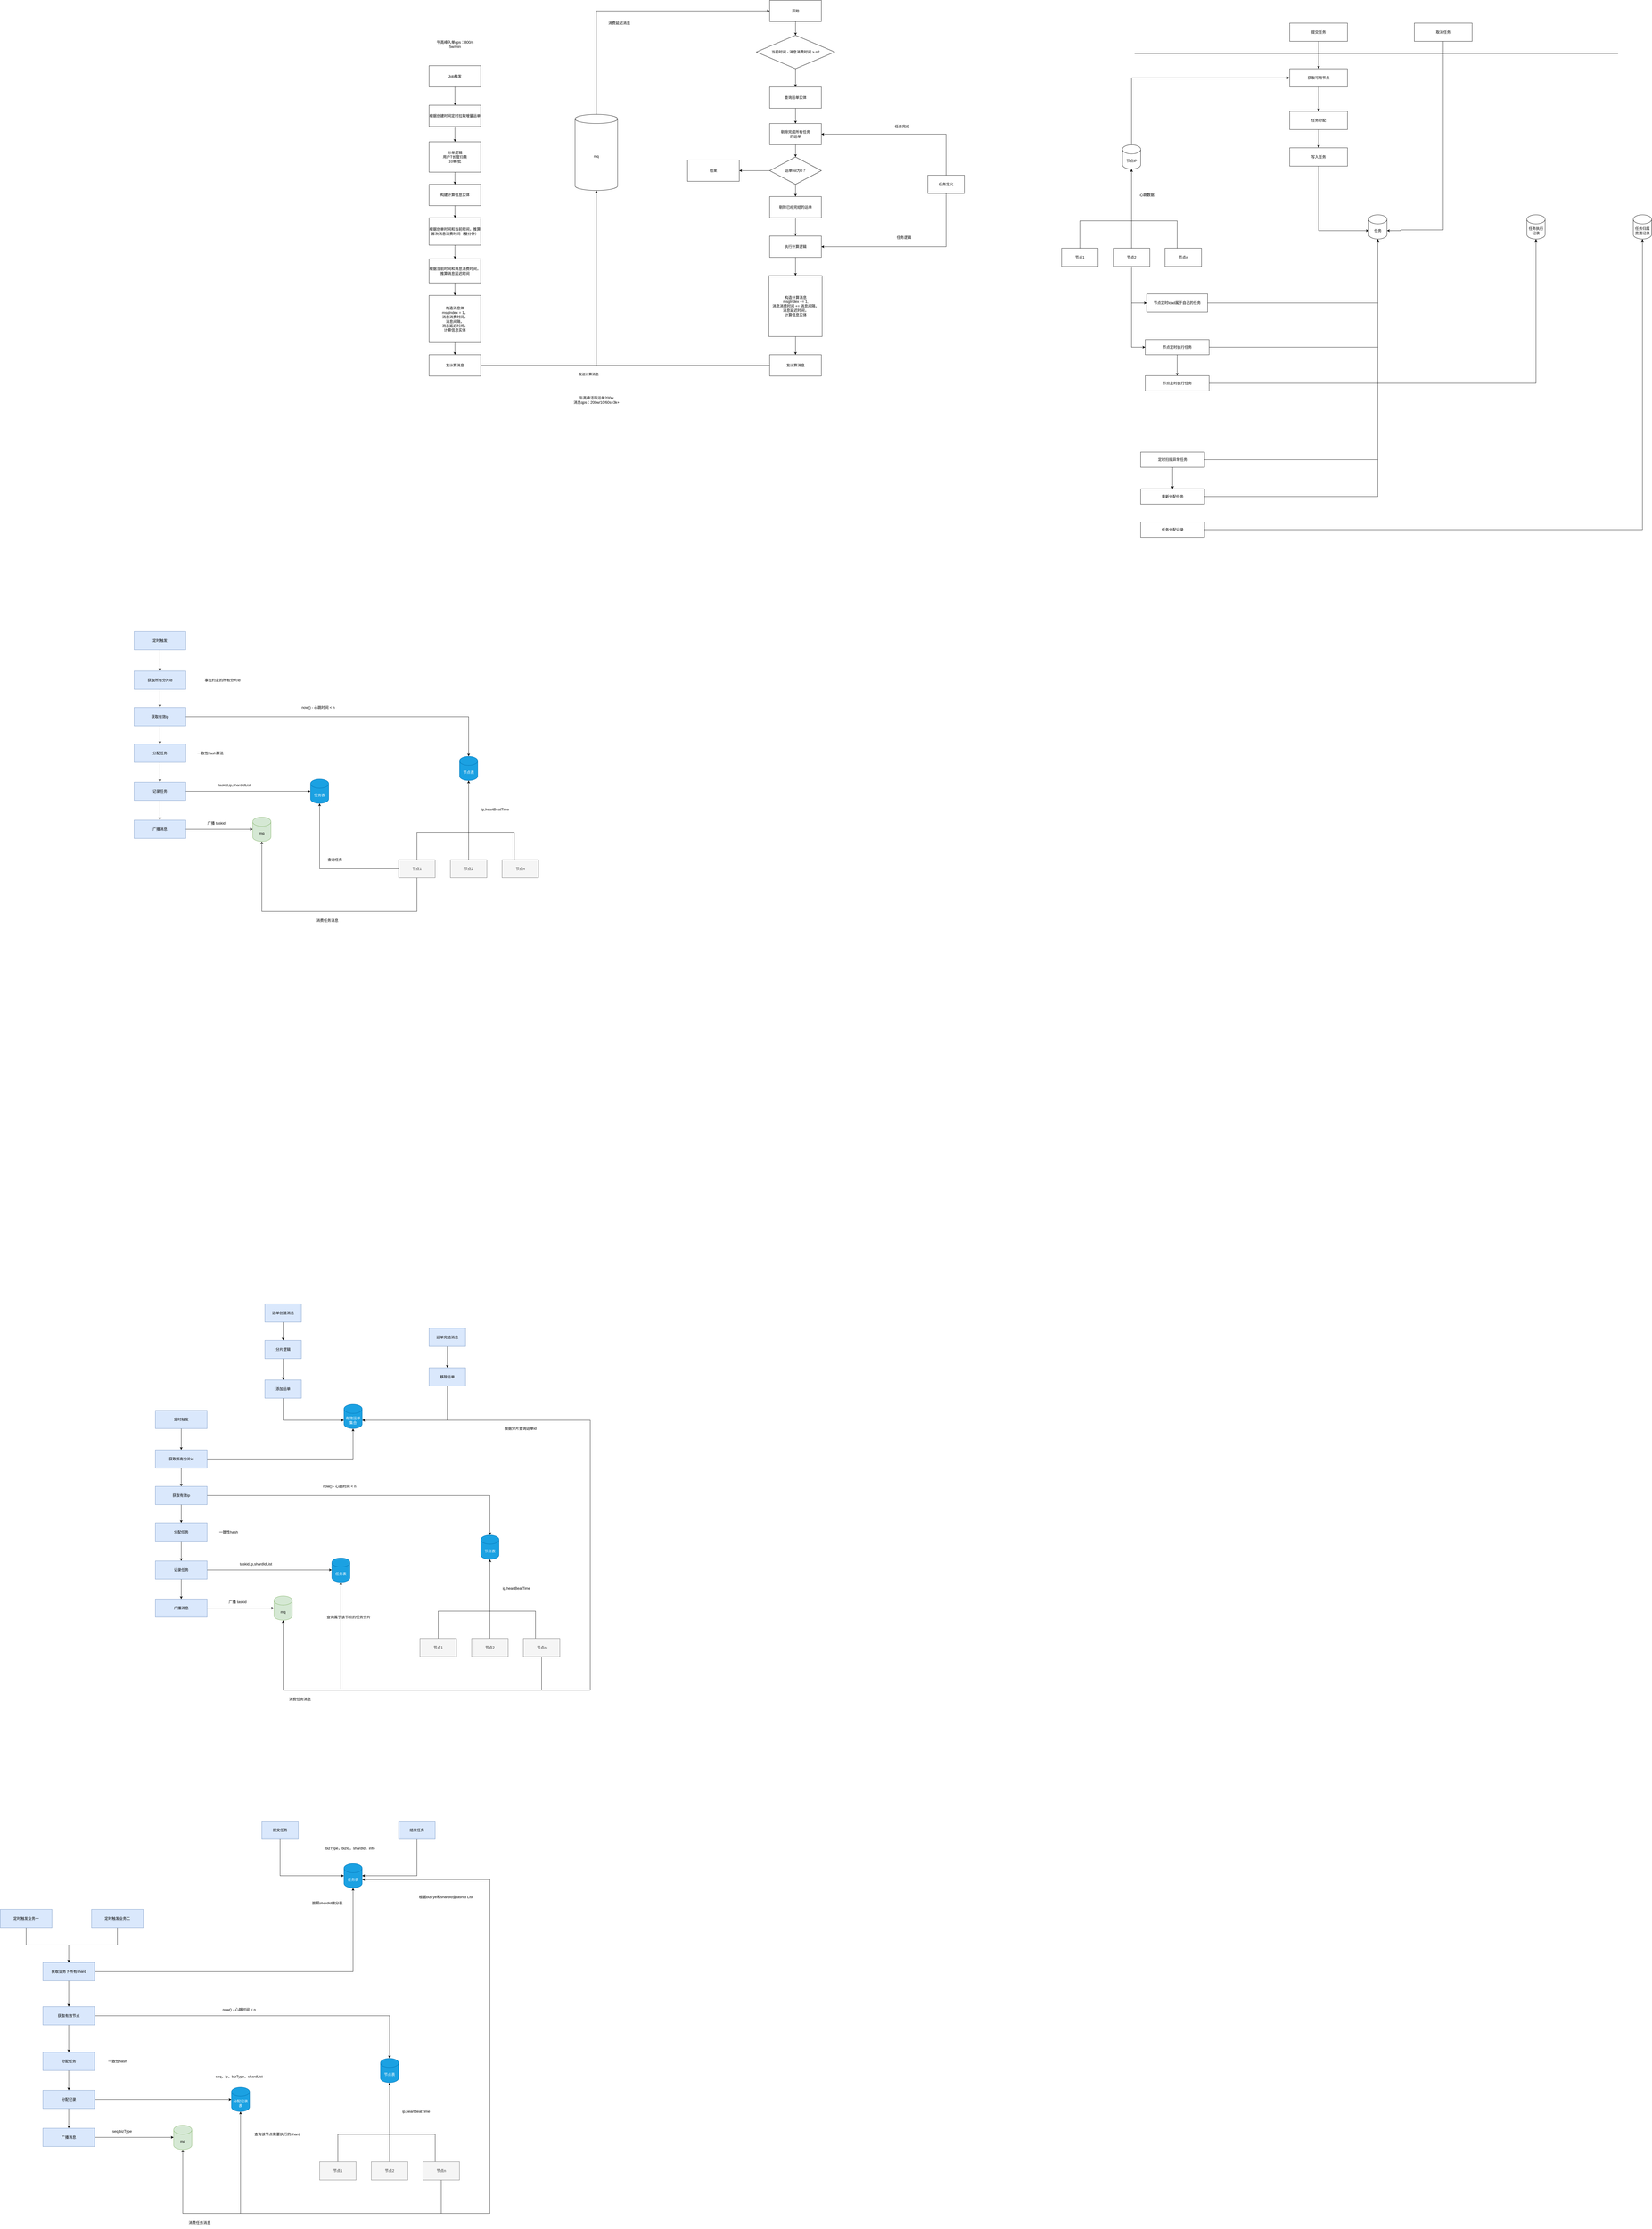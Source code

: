 <mxfile version="20.4.0" type="github">
  <diagram id="sV-Qj5nfXAAdDPfbrngv" name="第 1 页">
    <mxGraphModel dx="3943" dy="1949" grid="1" gridSize="10" guides="1" tooltips="1" connect="1" arrows="1" fold="1" page="1" pageScale="1" pageWidth="827" pageHeight="1169" math="0" shadow="0">
      <root>
        <mxCell id="0" />
        <mxCell id="1" parent="0" />
        <mxCell id="Lbsl9DkZRLSIf5Nhq8Jv-45" value="" style="edgeStyle=orthogonalEdgeStyle;rounded=0;orthogonalLoop=1;jettySize=auto;html=1;" edge="1" parent="1" source="Lbsl9DkZRLSIf5Nhq8Jv-3" target="Lbsl9DkZRLSIf5Nhq8Jv-31">
          <mxGeometry relative="1" as="geometry" />
        </mxCell>
        <mxCell id="Lbsl9DkZRLSIf5Nhq8Jv-3" value="构造消息体&lt;br&gt;msgIndex = 1，&lt;br&gt;消息消费时间，&lt;br&gt;消息间隔，&lt;br&gt;消息延迟时间，&lt;br&gt;计算信息实体" style="whiteSpace=wrap;html=1;" vertex="1" parent="1">
          <mxGeometry x="-630" y="795" width="170" height="155" as="geometry" />
        </mxCell>
        <mxCell id="Lbsl9DkZRLSIf5Nhq8Jv-43" value="" style="edgeStyle=orthogonalEdgeStyle;rounded=0;orthogonalLoop=1;jettySize=auto;html=1;" edge="1" parent="1" source="Lbsl9DkZRLSIf5Nhq8Jv-7" target="Lbsl9DkZRLSIf5Nhq8Jv-8">
          <mxGeometry relative="1" as="geometry" />
        </mxCell>
        <mxCell id="Lbsl9DkZRLSIf5Nhq8Jv-7" value="根据创单时间和当前时间，推算首次消息消费时间（整分钟）" style="whiteSpace=wrap;html=1;" vertex="1" parent="1">
          <mxGeometry x="-630" y="540" width="170" height="90" as="geometry" />
        </mxCell>
        <mxCell id="Lbsl9DkZRLSIf5Nhq8Jv-44" value="" style="edgeStyle=orthogonalEdgeStyle;rounded=0;orthogonalLoop=1;jettySize=auto;html=1;" edge="1" parent="1" source="Lbsl9DkZRLSIf5Nhq8Jv-8" target="Lbsl9DkZRLSIf5Nhq8Jv-3">
          <mxGeometry relative="1" as="geometry" />
        </mxCell>
        <mxCell id="Lbsl9DkZRLSIf5Nhq8Jv-8" value="根据当前时间和消息消费时间，&lt;br&gt;推算消息延迟时间" style="whiteSpace=wrap;html=1;" vertex="1" parent="1">
          <mxGeometry x="-630" y="675" width="170" height="79" as="geometry" />
        </mxCell>
        <mxCell id="Lbsl9DkZRLSIf5Nhq8Jv-42" value="" style="edgeStyle=orthogonalEdgeStyle;rounded=0;orthogonalLoop=1;jettySize=auto;html=1;" edge="1" parent="1" source="Lbsl9DkZRLSIf5Nhq8Jv-9" target="Lbsl9DkZRLSIf5Nhq8Jv-7">
          <mxGeometry relative="1" as="geometry" />
        </mxCell>
        <mxCell id="Lbsl9DkZRLSIf5Nhq8Jv-9" value="构建计算信息实体" style="whiteSpace=wrap;html=1;" vertex="1" parent="1">
          <mxGeometry x="-630" y="430" width="170" height="70" as="geometry" />
        </mxCell>
        <mxCell id="Lbsl9DkZRLSIf5Nhq8Jv-52" value="" style="edgeStyle=orthogonalEdgeStyle;rounded=0;orthogonalLoop=1;jettySize=auto;html=1;" edge="1" parent="1" source="Lbsl9DkZRLSIf5Nhq8Jv-12" target="Lbsl9DkZRLSIf5Nhq8Jv-14">
          <mxGeometry relative="1" as="geometry" />
        </mxCell>
        <mxCell id="Lbsl9DkZRLSIf5Nhq8Jv-12" value="查询运单实体" style="whiteSpace=wrap;html=1;" vertex="1" parent="1">
          <mxGeometry x="490" y="110" width="170" height="70" as="geometry" />
        </mxCell>
        <mxCell id="Lbsl9DkZRLSIf5Nhq8Jv-41" value="" style="edgeStyle=orthogonalEdgeStyle;rounded=0;orthogonalLoop=1;jettySize=auto;html=1;" edge="1" parent="1" source="Lbsl9DkZRLSIf5Nhq8Jv-13" target="Lbsl9DkZRLSIf5Nhq8Jv-9">
          <mxGeometry relative="1" as="geometry" />
        </mxCell>
        <mxCell id="Lbsl9DkZRLSIf5Nhq8Jv-13" value="分单逻辑&lt;br&gt;用户T长度归类&lt;br&gt;10单/批" style="whiteSpace=wrap;html=1;" vertex="1" parent="1">
          <mxGeometry x="-630" y="290" width="170" height="100" as="geometry" />
        </mxCell>
        <mxCell id="Lbsl9DkZRLSIf5Nhq8Jv-53" value="" style="edgeStyle=orthogonalEdgeStyle;rounded=0;orthogonalLoop=1;jettySize=auto;html=1;" edge="1" parent="1" source="Lbsl9DkZRLSIf5Nhq8Jv-14" target="Lbsl9DkZRLSIf5Nhq8Jv-16">
          <mxGeometry relative="1" as="geometry" />
        </mxCell>
        <mxCell id="Lbsl9DkZRLSIf5Nhq8Jv-14" value="剔除完成所有任务&lt;br&gt;的运单" style="whiteSpace=wrap;html=1;" vertex="1" parent="1">
          <mxGeometry x="490" y="230" width="170" height="70" as="geometry" />
        </mxCell>
        <mxCell id="Lbsl9DkZRLSIf5Nhq8Jv-28" style="edgeStyle=orthogonalEdgeStyle;rounded=0;orthogonalLoop=1;jettySize=auto;html=1;" edge="1" parent="1" source="Lbsl9DkZRLSIf5Nhq8Jv-16" target="Lbsl9DkZRLSIf5Nhq8Jv-19">
          <mxGeometry relative="1" as="geometry" />
        </mxCell>
        <mxCell id="Lbsl9DkZRLSIf5Nhq8Jv-54" value="" style="edgeStyle=orthogonalEdgeStyle;rounded=0;orthogonalLoop=1;jettySize=auto;html=1;" edge="1" parent="1" source="Lbsl9DkZRLSIf5Nhq8Jv-16" target="Lbsl9DkZRLSIf5Nhq8Jv-17">
          <mxGeometry relative="1" as="geometry" />
        </mxCell>
        <mxCell id="Lbsl9DkZRLSIf5Nhq8Jv-16" value="运单list为0？" style="rhombus;whiteSpace=wrap;html=1;" vertex="1" parent="1">
          <mxGeometry x="490" y="340" width="170" height="90" as="geometry" />
        </mxCell>
        <mxCell id="Lbsl9DkZRLSIf5Nhq8Jv-55" value="" style="edgeStyle=orthogonalEdgeStyle;rounded=0;orthogonalLoop=1;jettySize=auto;html=1;" edge="1" parent="1" source="Lbsl9DkZRLSIf5Nhq8Jv-17" target="Lbsl9DkZRLSIf5Nhq8Jv-20">
          <mxGeometry relative="1" as="geometry" />
        </mxCell>
        <mxCell id="Lbsl9DkZRLSIf5Nhq8Jv-17" value="剔除已经完结的运单" style="whiteSpace=wrap;html=1;" vertex="1" parent="1">
          <mxGeometry x="490" y="470" width="170" height="70" as="geometry" />
        </mxCell>
        <mxCell id="Lbsl9DkZRLSIf5Nhq8Jv-19" value="结束" style="whiteSpace=wrap;html=1;" vertex="1" parent="1">
          <mxGeometry x="220" y="350" width="170" height="70" as="geometry" />
        </mxCell>
        <mxCell id="Lbsl9DkZRLSIf5Nhq8Jv-56" value="" style="edgeStyle=orthogonalEdgeStyle;rounded=0;orthogonalLoop=1;jettySize=auto;html=1;" edge="1" parent="1" source="Lbsl9DkZRLSIf5Nhq8Jv-20" target="Lbsl9DkZRLSIf5Nhq8Jv-21">
          <mxGeometry relative="1" as="geometry" />
        </mxCell>
        <mxCell id="Lbsl9DkZRLSIf5Nhq8Jv-20" value="执行计算逻辑" style="whiteSpace=wrap;html=1;" vertex="1" parent="1">
          <mxGeometry x="490" y="600" width="170" height="70" as="geometry" />
        </mxCell>
        <mxCell id="Lbsl9DkZRLSIf5Nhq8Jv-57" value="" style="edgeStyle=orthogonalEdgeStyle;rounded=0;orthogonalLoop=1;jettySize=auto;html=1;" edge="1" parent="1" source="Lbsl9DkZRLSIf5Nhq8Jv-21" target="Lbsl9DkZRLSIf5Nhq8Jv-32">
          <mxGeometry relative="1" as="geometry" />
        </mxCell>
        <mxCell id="Lbsl9DkZRLSIf5Nhq8Jv-21" value="构造计算消息&lt;br&gt;msgIndex += 1,&lt;br&gt;消息消费时间 += 消息间隔，&lt;br&gt;消息延迟时间，&lt;br&gt;计算信息实体" style="whiteSpace=wrap;html=1;" vertex="1" parent="1">
          <mxGeometry x="487.5" y="730" width="175" height="200" as="geometry" />
        </mxCell>
        <mxCell id="Lbsl9DkZRLSIf5Nhq8Jv-51" value="" style="edgeStyle=orthogonalEdgeStyle;rounded=0;orthogonalLoop=1;jettySize=auto;html=1;" edge="1" parent="1" source="Lbsl9DkZRLSIf5Nhq8Jv-24" target="Lbsl9DkZRLSIf5Nhq8Jv-12">
          <mxGeometry relative="1" as="geometry" />
        </mxCell>
        <mxCell id="Lbsl9DkZRLSIf5Nhq8Jv-24" value="当前时间 - 消息消费时间 &amp;gt; n?" style="rhombus;whiteSpace=wrap;html=1;" vertex="1" parent="1">
          <mxGeometry x="446.25" y="-60" width="257.5" height="110" as="geometry" />
        </mxCell>
        <mxCell id="Lbsl9DkZRLSIf5Nhq8Jv-50" value="" style="edgeStyle=orthogonalEdgeStyle;rounded=0;orthogonalLoop=1;jettySize=auto;html=1;" edge="1" parent="1" source="Lbsl9DkZRLSIf5Nhq8Jv-25" target="Lbsl9DkZRLSIf5Nhq8Jv-24">
          <mxGeometry relative="1" as="geometry" />
        </mxCell>
        <mxCell id="Lbsl9DkZRLSIf5Nhq8Jv-25" value="开始" style="whiteSpace=wrap;html=1;" vertex="1" parent="1">
          <mxGeometry x="490" y="-175" width="170" height="70" as="geometry" />
        </mxCell>
        <mxCell id="Lbsl9DkZRLSIf5Nhq8Jv-64" style="edgeStyle=orthogonalEdgeStyle;rounded=0;orthogonalLoop=1;jettySize=auto;html=1;entryX=0;entryY=0.5;entryDx=0;entryDy=0;" edge="1" parent="1" source="Lbsl9DkZRLSIf5Nhq8Jv-29" target="Lbsl9DkZRLSIf5Nhq8Jv-25">
          <mxGeometry relative="1" as="geometry">
            <Array as="points">
              <mxPoint x="-80" y="-140" />
            </Array>
          </mxGeometry>
        </mxCell>
        <mxCell id="Lbsl9DkZRLSIf5Nhq8Jv-29" value="mq" style="shape=cylinder3;whiteSpace=wrap;html=1;boundedLbl=1;backgroundOutline=1;size=15;" vertex="1" parent="1">
          <mxGeometry x="-150" y="200" width="140" height="250" as="geometry" />
        </mxCell>
        <mxCell id="Lbsl9DkZRLSIf5Nhq8Jv-46" style="edgeStyle=orthogonalEdgeStyle;rounded=0;orthogonalLoop=1;jettySize=auto;html=1;entryX=0.5;entryY=1;entryDx=0;entryDy=0;entryPerimeter=0;" edge="1" parent="1" source="Lbsl9DkZRLSIf5Nhq8Jv-31" target="Lbsl9DkZRLSIf5Nhq8Jv-29">
          <mxGeometry relative="1" as="geometry" />
        </mxCell>
        <mxCell id="Lbsl9DkZRLSIf5Nhq8Jv-31" value="发计算消息" style="whiteSpace=wrap;html=1;" vertex="1" parent="1">
          <mxGeometry x="-630" y="990" width="170" height="70" as="geometry" />
        </mxCell>
        <mxCell id="Lbsl9DkZRLSIf5Nhq8Jv-33" style="edgeStyle=orthogonalEdgeStyle;rounded=0;orthogonalLoop=1;jettySize=auto;html=1;entryX=0.5;entryY=1;entryDx=0;entryDy=0;entryPerimeter=0;" edge="1" parent="1" source="Lbsl9DkZRLSIf5Nhq8Jv-32" target="Lbsl9DkZRLSIf5Nhq8Jv-29">
          <mxGeometry relative="1" as="geometry" />
        </mxCell>
        <mxCell id="Lbsl9DkZRLSIf5Nhq8Jv-32" value="发计算消息" style="whiteSpace=wrap;html=1;" vertex="1" parent="1">
          <mxGeometry x="490" y="990" width="170" height="70" as="geometry" />
        </mxCell>
        <mxCell id="Lbsl9DkZRLSIf5Nhq8Jv-40" value="" style="edgeStyle=orthogonalEdgeStyle;rounded=0;orthogonalLoop=1;jettySize=auto;html=1;" edge="1" parent="1" source="Lbsl9DkZRLSIf5Nhq8Jv-38" target="Lbsl9DkZRLSIf5Nhq8Jv-13">
          <mxGeometry relative="1" as="geometry" />
        </mxCell>
        <mxCell id="Lbsl9DkZRLSIf5Nhq8Jv-38" value="根据创建时间定时拉取增量运单" style="whiteSpace=wrap;html=1;" vertex="1" parent="1">
          <mxGeometry x="-630" y="170" width="170" height="70" as="geometry" />
        </mxCell>
        <mxCell id="Lbsl9DkZRLSIf5Nhq8Jv-49" value="" style="edgeStyle=orthogonalEdgeStyle;rounded=0;orthogonalLoop=1;jettySize=auto;html=1;" edge="1" parent="1" source="Lbsl9DkZRLSIf5Nhq8Jv-48" target="Lbsl9DkZRLSIf5Nhq8Jv-38">
          <mxGeometry relative="1" as="geometry" />
        </mxCell>
        <mxCell id="Lbsl9DkZRLSIf5Nhq8Jv-48" value="Job触发" style="whiteSpace=wrap;html=1;" vertex="1" parent="1">
          <mxGeometry x="-630" y="40" width="170" height="70" as="geometry" />
        </mxCell>
        <mxCell id="Lbsl9DkZRLSIf5Nhq8Jv-63" value="消费延迟消息" style="text;html=1;align=center;verticalAlign=middle;resizable=0;points=[];autosize=1;strokeColor=none;fillColor=none;" vertex="1" parent="1">
          <mxGeometry x="-70" y="-120" width="130" height="40" as="geometry" />
        </mxCell>
        <mxCell id="Lbsl9DkZRLSIf5Nhq8Jv-65" value="&lt;meta charset=&quot;utf-8&quot;&gt;&lt;span style=&quot;color: rgb(0, 0, 0); font-family: Helvetica; font-size: 11px; font-style: normal; font-variant-ligatures: normal; font-variant-caps: normal; font-weight: 400; letter-spacing: normal; orphans: 2; text-align: center; text-indent: 0px; text-transform: none; widows: 2; word-spacing: 0px; -webkit-text-stroke-width: 0px; background-color: rgb(255, 255, 255); text-decoration-thickness: initial; text-decoration-style: initial; text-decoration-color: initial; float: none; display: inline !important;&quot;&gt;发送计算消息&lt;/span&gt;" style="text;whiteSpace=wrap;html=1;" vertex="1" parent="1">
          <mxGeometry x="-140" y="1040" width="140" height="50" as="geometry" />
        </mxCell>
        <mxCell id="Lbsl9DkZRLSIf5Nhq8Jv-80" style="edgeStyle=orthogonalEdgeStyle;rounded=0;orthogonalLoop=1;jettySize=auto;html=1;entryX=1;entryY=0.5;entryDx=0;entryDy=0;" edge="1" parent="1" source="Lbsl9DkZRLSIf5Nhq8Jv-72" target="Lbsl9DkZRLSIf5Nhq8Jv-20">
          <mxGeometry relative="1" as="geometry">
            <Array as="points">
              <mxPoint x="1070" y="635" />
            </Array>
          </mxGeometry>
        </mxCell>
        <mxCell id="Lbsl9DkZRLSIf5Nhq8Jv-81" style="edgeStyle=orthogonalEdgeStyle;rounded=0;orthogonalLoop=1;jettySize=auto;html=1;entryX=1;entryY=0.5;entryDx=0;entryDy=0;" edge="1" parent="1" source="Lbsl9DkZRLSIf5Nhq8Jv-72" target="Lbsl9DkZRLSIf5Nhq8Jv-14">
          <mxGeometry relative="1" as="geometry">
            <Array as="points">
              <mxPoint x="1070" y="265" />
            </Array>
          </mxGeometry>
        </mxCell>
        <mxCell id="Lbsl9DkZRLSIf5Nhq8Jv-72" value="任务定义" style="whiteSpace=wrap;html=1;" vertex="1" parent="1">
          <mxGeometry x="1010" y="400" width="120" height="60" as="geometry" />
        </mxCell>
        <mxCell id="Lbsl9DkZRLSIf5Nhq8Jv-75" value="任务完成" style="text;html=1;align=center;verticalAlign=middle;resizable=0;points=[];autosize=1;strokeColor=none;fillColor=none;" vertex="1" parent="1">
          <mxGeometry x="875" y="220" width="100" height="40" as="geometry" />
        </mxCell>
        <mxCell id="Lbsl9DkZRLSIf5Nhq8Jv-77" value="任务逻辑" style="text;html=1;align=center;verticalAlign=middle;resizable=0;points=[];autosize=1;strokeColor=none;fillColor=none;" vertex="1" parent="1">
          <mxGeometry x="881" y="585" width="100" height="40" as="geometry" />
        </mxCell>
        <mxCell id="Lbsl9DkZRLSIf5Nhq8Jv-82" value="午高峰入单qps：800/s&lt;br&gt;5w/min" style="text;html=1;align=center;verticalAlign=middle;resizable=0;points=[];autosize=1;strokeColor=none;fillColor=none;" vertex="1" parent="1">
          <mxGeometry x="-645" y="-60" width="200" height="60" as="geometry" />
        </mxCell>
        <mxCell id="Lbsl9DkZRLSIf5Nhq8Jv-83" value="午高峰活跃运单200w&lt;br&gt;消息qps：200w/10/60s=3k+" style="text;html=1;align=center;verticalAlign=middle;resizable=0;points=[];autosize=1;strokeColor=none;fillColor=none;" vertex="1" parent="1">
          <mxGeometry x="-205" y="1109" width="250" height="60" as="geometry" />
        </mxCell>
        <mxCell id="Lbsl9DkZRLSIf5Nhq8Jv-104" value="" style="edgeStyle=orthogonalEdgeStyle;rounded=0;orthogonalLoop=1;jettySize=auto;html=1;" edge="1" parent="1" source="Lbsl9DkZRLSIf5Nhq8Jv-85" target="Lbsl9DkZRLSIf5Nhq8Jv-101">
          <mxGeometry relative="1" as="geometry" />
        </mxCell>
        <mxCell id="Lbsl9DkZRLSIf5Nhq8Jv-85" value="提交任务" style="whiteSpace=wrap;html=1;" vertex="1" parent="1">
          <mxGeometry x="2200" y="-100" width="190" height="60" as="geometry" />
        </mxCell>
        <mxCell id="Lbsl9DkZRLSIf5Nhq8Jv-87" value="" style="endArrow=none;html=1;rounded=0;fontStyle=0" edge="1" parent="1">
          <mxGeometry width="50" height="50" relative="1" as="geometry">
            <mxPoint x="1690" as="sourcePoint" />
            <mxPoint x="3280" as="targetPoint" />
          </mxGeometry>
        </mxCell>
        <mxCell id="Lbsl9DkZRLSIf5Nhq8Jv-118" style="edgeStyle=orthogonalEdgeStyle;rounded=0;orthogonalLoop=1;jettySize=auto;html=1;entryX=1;entryY=0;entryDx=0;entryDy=52.5;entryPerimeter=0;" edge="1" parent="1" source="Lbsl9DkZRLSIf5Nhq8Jv-88" target="Lbsl9DkZRLSIf5Nhq8Jv-110">
          <mxGeometry relative="1" as="geometry">
            <Array as="points">
              <mxPoint x="2705" y="580" />
              <mxPoint x="2565" y="580" />
              <mxPoint x="2565" y="583" />
            </Array>
          </mxGeometry>
        </mxCell>
        <mxCell id="Lbsl9DkZRLSIf5Nhq8Jv-88" value="取消任务" style="whiteSpace=wrap;html=1;" vertex="1" parent="1">
          <mxGeometry x="2610" y="-100" width="190" height="60" as="geometry" />
        </mxCell>
        <mxCell id="Lbsl9DkZRLSIf5Nhq8Jv-103" style="edgeStyle=orthogonalEdgeStyle;rounded=0;orthogonalLoop=1;jettySize=auto;html=1;entryX=0;entryY=0.5;entryDx=0;entryDy=0;" edge="1" parent="1" source="Lbsl9DkZRLSIf5Nhq8Jv-91" target="Lbsl9DkZRLSIf5Nhq8Jv-101">
          <mxGeometry relative="1" as="geometry">
            <Array as="points">
              <mxPoint x="1680" y="80" />
            </Array>
          </mxGeometry>
        </mxCell>
        <mxCell id="Lbsl9DkZRLSIf5Nhq8Jv-91" value="节点IP" style="shape=cylinder3;whiteSpace=wrap;html=1;boundedLbl=1;backgroundOutline=1;size=15;" vertex="1" parent="1">
          <mxGeometry x="1650" y="300" width="60" height="80" as="geometry" />
        </mxCell>
        <mxCell id="Lbsl9DkZRLSIf5Nhq8Jv-109" style="edgeStyle=orthogonalEdgeStyle;rounded=0;orthogonalLoop=1;jettySize=auto;html=1;entryX=0.5;entryY=1;entryDx=0;entryDy=0;entryPerimeter=0;" edge="1" parent="1" source="Lbsl9DkZRLSIf5Nhq8Jv-92" target="Lbsl9DkZRLSIf5Nhq8Jv-91">
          <mxGeometry relative="1" as="geometry">
            <Array as="points">
              <mxPoint x="1510" y="550" />
              <mxPoint x="1680" y="550" />
            </Array>
          </mxGeometry>
        </mxCell>
        <mxCell id="Lbsl9DkZRLSIf5Nhq8Jv-92" value="节点1" style="rounded=0;whiteSpace=wrap;html=1;" vertex="1" parent="1">
          <mxGeometry x="1450" y="640" width="120" height="60" as="geometry" />
        </mxCell>
        <mxCell id="Lbsl9DkZRLSIf5Nhq8Jv-96" style="edgeStyle=orthogonalEdgeStyle;rounded=0;orthogonalLoop=1;jettySize=auto;html=1;" edge="1" parent="1" source="Lbsl9DkZRLSIf5Nhq8Jv-93" target="Lbsl9DkZRLSIf5Nhq8Jv-91">
          <mxGeometry relative="1" as="geometry">
            <Array as="points">
              <mxPoint x="1680" y="580" />
              <mxPoint x="1680" y="580" />
            </Array>
          </mxGeometry>
        </mxCell>
        <mxCell id="Lbsl9DkZRLSIf5Nhq8Jv-133" style="edgeStyle=orthogonalEdgeStyle;rounded=0;orthogonalLoop=1;jettySize=auto;html=1;entryX=0;entryY=0.5;entryDx=0;entryDy=0;" edge="1" parent="1" source="Lbsl9DkZRLSIf5Nhq8Jv-93" target="Lbsl9DkZRLSIf5Nhq8Jv-119">
          <mxGeometry relative="1" as="geometry" />
        </mxCell>
        <mxCell id="Lbsl9DkZRLSIf5Nhq8Jv-134" style="edgeStyle=orthogonalEdgeStyle;rounded=0;orthogonalLoop=1;jettySize=auto;html=1;entryX=0;entryY=0.5;entryDx=0;entryDy=0;" edge="1" parent="1" source="Lbsl9DkZRLSIf5Nhq8Jv-93" target="Lbsl9DkZRLSIf5Nhq8Jv-121">
          <mxGeometry relative="1" as="geometry" />
        </mxCell>
        <mxCell id="Lbsl9DkZRLSIf5Nhq8Jv-93" value="节点2" style="rounded=0;whiteSpace=wrap;html=1;" vertex="1" parent="1">
          <mxGeometry x="1620" y="640" width="120" height="60" as="geometry" />
        </mxCell>
        <mxCell id="Lbsl9DkZRLSIf5Nhq8Jv-97" style="edgeStyle=orthogonalEdgeStyle;rounded=0;orthogonalLoop=1;jettySize=auto;html=1;entryX=0.5;entryY=1;entryDx=0;entryDy=0;entryPerimeter=0;" edge="1" parent="1" source="Lbsl9DkZRLSIf5Nhq8Jv-94" target="Lbsl9DkZRLSIf5Nhq8Jv-91">
          <mxGeometry relative="1" as="geometry">
            <Array as="points">
              <mxPoint x="1830" y="550" />
              <mxPoint x="1680" y="550" />
            </Array>
          </mxGeometry>
        </mxCell>
        <mxCell id="Lbsl9DkZRLSIf5Nhq8Jv-94" value="节点n" style="rounded=0;whiteSpace=wrap;html=1;" vertex="1" parent="1">
          <mxGeometry x="1790" y="640" width="120" height="60" as="geometry" />
        </mxCell>
        <mxCell id="Lbsl9DkZRLSIf5Nhq8Jv-100" value="心跳数据" style="text;html=1;align=center;verticalAlign=middle;resizable=0;points=[];autosize=1;strokeColor=none;fillColor=none;" vertex="1" parent="1">
          <mxGeometry x="1680" y="445" width="100" height="40" as="geometry" />
        </mxCell>
        <mxCell id="Lbsl9DkZRLSIf5Nhq8Jv-107" value="" style="edgeStyle=orthogonalEdgeStyle;rounded=0;orthogonalLoop=1;jettySize=auto;html=1;" edge="1" parent="1" source="Lbsl9DkZRLSIf5Nhq8Jv-101" target="Lbsl9DkZRLSIf5Nhq8Jv-106">
          <mxGeometry relative="1" as="geometry" />
        </mxCell>
        <mxCell id="Lbsl9DkZRLSIf5Nhq8Jv-101" value="获取可用节点" style="whiteSpace=wrap;html=1;" vertex="1" parent="1">
          <mxGeometry x="2200" y="50" width="190" height="60" as="geometry" />
        </mxCell>
        <mxCell id="Lbsl9DkZRLSIf5Nhq8Jv-112" value="" style="edgeStyle=orthogonalEdgeStyle;rounded=0;orthogonalLoop=1;jettySize=auto;html=1;" edge="1" parent="1" source="Lbsl9DkZRLSIf5Nhq8Jv-106" target="Lbsl9DkZRLSIf5Nhq8Jv-111">
          <mxGeometry relative="1" as="geometry" />
        </mxCell>
        <mxCell id="Lbsl9DkZRLSIf5Nhq8Jv-106" value="任务分配" style="whiteSpace=wrap;html=1;" vertex="1" parent="1">
          <mxGeometry x="2200" y="190" width="190" height="60" as="geometry" />
        </mxCell>
        <mxCell id="Lbsl9DkZRLSIf5Nhq8Jv-110" value="任务" style="shape=cylinder3;whiteSpace=wrap;html=1;boundedLbl=1;backgroundOutline=1;size=15;" vertex="1" parent="1">
          <mxGeometry x="2460" y="530" width="60" height="80" as="geometry" />
        </mxCell>
        <mxCell id="Lbsl9DkZRLSIf5Nhq8Jv-116" style="edgeStyle=orthogonalEdgeStyle;rounded=0;orthogonalLoop=1;jettySize=auto;html=1;entryX=0;entryY=0;entryDx=0;entryDy=52.5;entryPerimeter=0;" edge="1" parent="1" source="Lbsl9DkZRLSIf5Nhq8Jv-111" target="Lbsl9DkZRLSIf5Nhq8Jv-110">
          <mxGeometry relative="1" as="geometry">
            <Array as="points">
              <mxPoint x="2295" y="583" />
            </Array>
          </mxGeometry>
        </mxCell>
        <mxCell id="Lbsl9DkZRLSIf5Nhq8Jv-111" value="写入任务" style="whiteSpace=wrap;html=1;" vertex="1" parent="1">
          <mxGeometry x="2200" y="310" width="190" height="60" as="geometry" />
        </mxCell>
        <mxCell id="Lbsl9DkZRLSIf5Nhq8Jv-123" style="edgeStyle=orthogonalEdgeStyle;rounded=0;orthogonalLoop=1;jettySize=auto;html=1;entryX=0.5;entryY=1;entryDx=0;entryDy=0;entryPerimeter=0;" edge="1" parent="1" source="Lbsl9DkZRLSIf5Nhq8Jv-119" target="Lbsl9DkZRLSIf5Nhq8Jv-110">
          <mxGeometry relative="1" as="geometry" />
        </mxCell>
        <mxCell id="Lbsl9DkZRLSIf5Nhq8Jv-119" value="节点定时load属于自己的任务" style="whiteSpace=wrap;html=1;" vertex="1" parent="1">
          <mxGeometry x="1730" y="790" width="200" height="60" as="geometry" />
        </mxCell>
        <mxCell id="Lbsl9DkZRLSIf5Nhq8Jv-124" style="edgeStyle=orthogonalEdgeStyle;rounded=0;orthogonalLoop=1;jettySize=auto;html=1;entryX=0.5;entryY=1;entryDx=0;entryDy=0;entryPerimeter=0;" edge="1" parent="1" source="Lbsl9DkZRLSIf5Nhq8Jv-121" target="Lbsl9DkZRLSIf5Nhq8Jv-110">
          <mxGeometry relative="1" as="geometry" />
        </mxCell>
        <mxCell id="Lbsl9DkZRLSIf5Nhq8Jv-143" value="" style="edgeStyle=orthogonalEdgeStyle;rounded=0;orthogonalLoop=1;jettySize=auto;html=1;" edge="1" parent="1" source="Lbsl9DkZRLSIf5Nhq8Jv-121" target="Lbsl9DkZRLSIf5Nhq8Jv-142">
          <mxGeometry relative="1" as="geometry" />
        </mxCell>
        <mxCell id="Lbsl9DkZRLSIf5Nhq8Jv-121" value="节点定时执行任务" style="whiteSpace=wrap;html=1;" vertex="1" parent="1">
          <mxGeometry x="1725" y="940" width="210" height="50" as="geometry" />
        </mxCell>
        <mxCell id="Lbsl9DkZRLSIf5Nhq8Jv-136" style="edgeStyle=orthogonalEdgeStyle;rounded=0;orthogonalLoop=1;jettySize=auto;html=1;entryX=0.5;entryY=1;entryDx=0;entryDy=0;entryPerimeter=0;" edge="1" parent="1" source="Lbsl9DkZRLSIf5Nhq8Jv-135" target="Lbsl9DkZRLSIf5Nhq8Jv-110">
          <mxGeometry relative="1" as="geometry" />
        </mxCell>
        <mxCell id="Lbsl9DkZRLSIf5Nhq8Jv-139" value="" style="edgeStyle=orthogonalEdgeStyle;rounded=0;orthogonalLoop=1;jettySize=auto;html=1;" edge="1" parent="1" source="Lbsl9DkZRLSIf5Nhq8Jv-135" target="Lbsl9DkZRLSIf5Nhq8Jv-137">
          <mxGeometry relative="1" as="geometry" />
        </mxCell>
        <mxCell id="Lbsl9DkZRLSIf5Nhq8Jv-135" value="定时扫描异常任务" style="whiteSpace=wrap;html=1;" vertex="1" parent="1">
          <mxGeometry x="1710" y="1310" width="210" height="50" as="geometry" />
        </mxCell>
        <mxCell id="Lbsl9DkZRLSIf5Nhq8Jv-140" style="edgeStyle=orthogonalEdgeStyle;rounded=0;orthogonalLoop=1;jettySize=auto;html=1;entryX=0.5;entryY=1;entryDx=0;entryDy=0;entryPerimeter=0;" edge="1" parent="1" source="Lbsl9DkZRLSIf5Nhq8Jv-137" target="Lbsl9DkZRLSIf5Nhq8Jv-110">
          <mxGeometry relative="1" as="geometry">
            <mxPoint x="2400" y="1480.0" as="targetPoint" />
          </mxGeometry>
        </mxCell>
        <mxCell id="Lbsl9DkZRLSIf5Nhq8Jv-137" value="重新分配任务" style="whiteSpace=wrap;html=1;" vertex="1" parent="1">
          <mxGeometry x="1710" y="1431" width="210" height="50" as="geometry" />
        </mxCell>
        <mxCell id="Lbsl9DkZRLSIf5Nhq8Jv-141" value="任务执行记录" style="shape=cylinder3;whiteSpace=wrap;html=1;boundedLbl=1;backgroundOutline=1;size=15;" vertex="1" parent="1">
          <mxGeometry x="2980" y="530" width="60" height="80" as="geometry" />
        </mxCell>
        <mxCell id="Lbsl9DkZRLSIf5Nhq8Jv-144" style="edgeStyle=orthogonalEdgeStyle;rounded=0;orthogonalLoop=1;jettySize=auto;html=1;entryX=0.5;entryY=1;entryDx=0;entryDy=0;entryPerimeter=0;" edge="1" parent="1" source="Lbsl9DkZRLSIf5Nhq8Jv-142" target="Lbsl9DkZRLSIf5Nhq8Jv-141">
          <mxGeometry relative="1" as="geometry" />
        </mxCell>
        <mxCell id="Lbsl9DkZRLSIf5Nhq8Jv-142" value="节点定时执行任务" style="whiteSpace=wrap;html=1;" vertex="1" parent="1">
          <mxGeometry x="1725" y="1059" width="210" height="50" as="geometry" />
        </mxCell>
        <mxCell id="Lbsl9DkZRLSIf5Nhq8Jv-146" style="edgeStyle=orthogonalEdgeStyle;rounded=0;orthogonalLoop=1;jettySize=auto;html=1;entryX=0.5;entryY=1;entryDx=0;entryDy=0;entryPerimeter=0;" edge="1" parent="1" source="Lbsl9DkZRLSIf5Nhq8Jv-145" target="Lbsl9DkZRLSIf5Nhq8Jv-147">
          <mxGeometry relative="1" as="geometry">
            <mxPoint x="3366.0" y="620" as="targetPoint" />
          </mxGeometry>
        </mxCell>
        <mxCell id="Lbsl9DkZRLSIf5Nhq8Jv-145" value="任务分配记录" style="whiteSpace=wrap;html=1;" vertex="1" parent="1">
          <mxGeometry x="1710" y="1540" width="210" height="50" as="geometry" />
        </mxCell>
        <mxCell id="Lbsl9DkZRLSIf5Nhq8Jv-147" value="任务归属变更记录" style="shape=cylinder3;whiteSpace=wrap;html=1;boundedLbl=1;backgroundOutline=1;size=15;" vertex="1" parent="1">
          <mxGeometry x="3330" y="530" width="60" height="80" as="geometry" />
        </mxCell>
        <mxCell id="Lbsl9DkZRLSIf5Nhq8Jv-150" value="节点表" style="shape=cylinder3;whiteSpace=wrap;html=1;boundedLbl=1;backgroundOutline=1;size=15;fillColor=#1ba1e2;strokeColor=#006EAF;fontColor=#ffffff;" vertex="1" parent="1">
          <mxGeometry x="-530" y="2310" width="60" height="80" as="geometry" />
        </mxCell>
        <mxCell id="Lbsl9DkZRLSIf5Nhq8Jv-151" style="edgeStyle=orthogonalEdgeStyle;rounded=0;orthogonalLoop=1;jettySize=auto;html=1;entryX=0.5;entryY=1;entryDx=0;entryDy=0;entryPerimeter=0;" edge="1" parent="1" source="Lbsl9DkZRLSIf5Nhq8Jv-152" target="Lbsl9DkZRLSIf5Nhq8Jv-150">
          <mxGeometry relative="1" as="geometry">
            <Array as="points">
              <mxPoint x="-670" y="2560" />
              <mxPoint x="-500" y="2560" />
            </Array>
          </mxGeometry>
        </mxCell>
        <mxCell id="Lbsl9DkZRLSIf5Nhq8Jv-179" style="edgeStyle=orthogonalEdgeStyle;rounded=0;orthogonalLoop=1;jettySize=auto;html=1;entryX=0.5;entryY=1;entryDx=0;entryDy=0;entryPerimeter=0;" edge="1" parent="1" source="Lbsl9DkZRLSIf5Nhq8Jv-152" target="Lbsl9DkZRLSIf5Nhq8Jv-165">
          <mxGeometry relative="1" as="geometry" />
        </mxCell>
        <mxCell id="Lbsl9DkZRLSIf5Nhq8Jv-180" style="edgeStyle=orthogonalEdgeStyle;rounded=0;orthogonalLoop=1;jettySize=auto;html=1;entryX=0.5;entryY=1;entryDx=0;entryDy=0;entryPerimeter=0;" edge="1" parent="1" source="Lbsl9DkZRLSIf5Nhq8Jv-152" target="Lbsl9DkZRLSIf5Nhq8Jv-168">
          <mxGeometry relative="1" as="geometry">
            <Array as="points">
              <mxPoint x="-670" y="2820" />
              <mxPoint x="-1180" y="2820" />
            </Array>
          </mxGeometry>
        </mxCell>
        <mxCell id="Lbsl9DkZRLSIf5Nhq8Jv-152" value="节点1" style="rounded=0;whiteSpace=wrap;html=1;fillColor=#f5f5f5;fontColor=#333333;strokeColor=#666666;" vertex="1" parent="1">
          <mxGeometry x="-730" y="2650" width="120" height="60" as="geometry" />
        </mxCell>
        <mxCell id="Lbsl9DkZRLSIf5Nhq8Jv-153" style="edgeStyle=orthogonalEdgeStyle;rounded=0;orthogonalLoop=1;jettySize=auto;html=1;" edge="1" parent="1" source="Lbsl9DkZRLSIf5Nhq8Jv-154" target="Lbsl9DkZRLSIf5Nhq8Jv-150">
          <mxGeometry relative="1" as="geometry">
            <Array as="points">
              <mxPoint x="-500" y="2590" />
              <mxPoint x="-500" y="2590" />
            </Array>
          </mxGeometry>
        </mxCell>
        <mxCell id="Lbsl9DkZRLSIf5Nhq8Jv-154" value="节点2" style="rounded=0;whiteSpace=wrap;html=1;fillColor=#f5f5f5;fontColor=#333333;strokeColor=#666666;" vertex="1" parent="1">
          <mxGeometry x="-560" y="2650" width="120" height="60" as="geometry" />
        </mxCell>
        <mxCell id="Lbsl9DkZRLSIf5Nhq8Jv-155" style="edgeStyle=orthogonalEdgeStyle;rounded=0;orthogonalLoop=1;jettySize=auto;html=1;entryX=0.5;entryY=1;entryDx=0;entryDy=0;entryPerimeter=0;" edge="1" parent="1" source="Lbsl9DkZRLSIf5Nhq8Jv-156" target="Lbsl9DkZRLSIf5Nhq8Jv-150">
          <mxGeometry relative="1" as="geometry">
            <Array as="points">
              <mxPoint x="-350" y="2560" />
              <mxPoint x="-500" y="2560" />
            </Array>
          </mxGeometry>
        </mxCell>
        <mxCell id="Lbsl9DkZRLSIf5Nhq8Jv-156" value="节点n" style="rounded=0;whiteSpace=wrap;html=1;fillColor=#f5f5f5;fontColor=#333333;strokeColor=#666666;" vertex="1" parent="1">
          <mxGeometry x="-390" y="2650" width="120" height="60" as="geometry" />
        </mxCell>
        <mxCell id="Lbsl9DkZRLSIf5Nhq8Jv-187" value="" style="edgeStyle=orthogonalEdgeStyle;rounded=0;orthogonalLoop=1;jettySize=auto;html=1;" edge="1" parent="1" source="Lbsl9DkZRLSIf5Nhq8Jv-158" target="Lbsl9DkZRLSIf5Nhq8Jv-159">
          <mxGeometry relative="1" as="geometry" />
        </mxCell>
        <mxCell id="Lbsl9DkZRLSIf5Nhq8Jv-158" value="定时触发" style="whiteSpace=wrap;html=1;fillColor=#dae8fc;strokeColor=#6c8ebf;" vertex="1" parent="1">
          <mxGeometry x="-1600" y="1900" width="170" height="60" as="geometry" />
        </mxCell>
        <mxCell id="Lbsl9DkZRLSIf5Nhq8Jv-186" value="" style="edgeStyle=orthogonalEdgeStyle;rounded=0;orthogonalLoop=1;jettySize=auto;html=1;" edge="1" parent="1" source="Lbsl9DkZRLSIf5Nhq8Jv-159" target="Lbsl9DkZRLSIf5Nhq8Jv-160">
          <mxGeometry relative="1" as="geometry" />
        </mxCell>
        <mxCell id="Lbsl9DkZRLSIf5Nhq8Jv-159" value="获取所有分片id" style="whiteSpace=wrap;html=1;fillColor=#dae8fc;strokeColor=#6c8ebf;" vertex="1" parent="1">
          <mxGeometry x="-1600" y="2030" width="170" height="60" as="geometry" />
        </mxCell>
        <mxCell id="Lbsl9DkZRLSIf5Nhq8Jv-173" style="edgeStyle=orthogonalEdgeStyle;rounded=0;orthogonalLoop=1;jettySize=auto;html=1;entryX=0.5;entryY=0;entryDx=0;entryDy=0;entryPerimeter=0;" edge="1" parent="1" source="Lbsl9DkZRLSIf5Nhq8Jv-160" target="Lbsl9DkZRLSIf5Nhq8Jv-150">
          <mxGeometry relative="1" as="geometry" />
        </mxCell>
        <mxCell id="Lbsl9DkZRLSIf5Nhq8Jv-185" value="" style="edgeStyle=orthogonalEdgeStyle;rounded=0;orthogonalLoop=1;jettySize=auto;html=1;" edge="1" parent="1" source="Lbsl9DkZRLSIf5Nhq8Jv-160" target="Lbsl9DkZRLSIf5Nhq8Jv-162">
          <mxGeometry relative="1" as="geometry" />
        </mxCell>
        <mxCell id="Lbsl9DkZRLSIf5Nhq8Jv-160" value="获取有效ip" style="whiteSpace=wrap;html=1;fillColor=#dae8fc;strokeColor=#6c8ebf;" vertex="1" parent="1">
          <mxGeometry x="-1600" y="2150" width="170" height="60" as="geometry" />
        </mxCell>
        <mxCell id="Lbsl9DkZRLSIf5Nhq8Jv-184" value="" style="edgeStyle=orthogonalEdgeStyle;rounded=0;orthogonalLoop=1;jettySize=auto;html=1;" edge="1" parent="1" source="Lbsl9DkZRLSIf5Nhq8Jv-162" target="Lbsl9DkZRLSIf5Nhq8Jv-163">
          <mxGeometry relative="1" as="geometry" />
        </mxCell>
        <mxCell id="Lbsl9DkZRLSIf5Nhq8Jv-162" value="分配任务" style="whiteSpace=wrap;html=1;fillColor=#dae8fc;strokeColor=#6c8ebf;" vertex="1" parent="1">
          <mxGeometry x="-1600" y="2270" width="170" height="60" as="geometry" />
        </mxCell>
        <mxCell id="Lbsl9DkZRLSIf5Nhq8Jv-177" style="edgeStyle=orthogonalEdgeStyle;rounded=0;orthogonalLoop=1;jettySize=auto;html=1;entryX=0;entryY=0.5;entryDx=0;entryDy=0;entryPerimeter=0;" edge="1" parent="1" source="Lbsl9DkZRLSIf5Nhq8Jv-163" target="Lbsl9DkZRLSIf5Nhq8Jv-165">
          <mxGeometry relative="1" as="geometry" />
        </mxCell>
        <mxCell id="Lbsl9DkZRLSIf5Nhq8Jv-183" value="" style="edgeStyle=orthogonalEdgeStyle;rounded=0;orthogonalLoop=1;jettySize=auto;html=1;" edge="1" parent="1" source="Lbsl9DkZRLSIf5Nhq8Jv-163" target="Lbsl9DkZRLSIf5Nhq8Jv-164">
          <mxGeometry relative="1" as="geometry" />
        </mxCell>
        <mxCell id="Lbsl9DkZRLSIf5Nhq8Jv-163" value="记录任务" style="whiteSpace=wrap;html=1;fillColor=#dae8fc;strokeColor=#6c8ebf;" vertex="1" parent="1">
          <mxGeometry x="-1600" y="2395" width="170" height="60" as="geometry" />
        </mxCell>
        <mxCell id="Lbsl9DkZRLSIf5Nhq8Jv-178" style="edgeStyle=orthogonalEdgeStyle;rounded=0;orthogonalLoop=1;jettySize=auto;html=1;entryX=0;entryY=0.5;entryDx=0;entryDy=0;entryPerimeter=0;" edge="1" parent="1" source="Lbsl9DkZRLSIf5Nhq8Jv-164" target="Lbsl9DkZRLSIf5Nhq8Jv-168">
          <mxGeometry relative="1" as="geometry" />
        </mxCell>
        <mxCell id="Lbsl9DkZRLSIf5Nhq8Jv-164" value="广播消息" style="whiteSpace=wrap;html=1;fillColor=#dae8fc;strokeColor=#6c8ebf;" vertex="1" parent="1">
          <mxGeometry x="-1600" y="2520" width="170" height="60" as="geometry" />
        </mxCell>
        <mxCell id="Lbsl9DkZRLSIf5Nhq8Jv-165" value="任务表" style="shape=cylinder3;whiteSpace=wrap;html=1;boundedLbl=1;backgroundOutline=1;size=15;fillColor=#1ba1e2;strokeColor=#006EAF;fontColor=#ffffff;" vertex="1" parent="1">
          <mxGeometry x="-1020" y="2385" width="60" height="80" as="geometry" />
        </mxCell>
        <mxCell id="Lbsl9DkZRLSIf5Nhq8Jv-168" value="mq" style="shape=cylinder3;whiteSpace=wrap;html=1;boundedLbl=1;backgroundOutline=1;size=15;fillColor=#d5e8d4;strokeColor=#82b366;" vertex="1" parent="1">
          <mxGeometry x="-1210" y="2510" width="60" height="80" as="geometry" />
        </mxCell>
        <mxCell id="Lbsl9DkZRLSIf5Nhq8Jv-181" value="查询任务" style="text;html=1;align=center;verticalAlign=middle;resizable=0;points=[];autosize=1;strokeColor=none;fillColor=none;" vertex="1" parent="1">
          <mxGeometry x="-990" y="2630" width="100" height="40" as="geometry" />
        </mxCell>
        <mxCell id="Lbsl9DkZRLSIf5Nhq8Jv-182" value="消费任务消息" style="text;html=1;align=center;verticalAlign=middle;resizable=0;points=[];autosize=1;strokeColor=none;fillColor=none;" vertex="1" parent="1">
          <mxGeometry x="-1030" y="2830" width="130" height="40" as="geometry" />
        </mxCell>
        <mxCell id="Lbsl9DkZRLSIf5Nhq8Jv-188" value="广播 taskid" style="text;html=1;align=center;verticalAlign=middle;resizable=0;points=[];autosize=1;strokeColor=none;fillColor=none;" vertex="1" parent="1">
          <mxGeometry x="-1385" y="2510" width="110" height="40" as="geometry" />
        </mxCell>
        <mxCell id="Lbsl9DkZRLSIf5Nhq8Jv-189" value="taskid,ip,shardIdList" style="text;html=1;align=center;verticalAlign=middle;resizable=0;points=[];autosize=1;strokeColor=none;fillColor=none;" vertex="1" parent="1">
          <mxGeometry x="-1360" y="2385" width="180" height="40" as="geometry" />
        </mxCell>
        <mxCell id="Lbsl9DkZRLSIf5Nhq8Jv-190" value="ip,heartBeatTime&lt;br&gt;" style="text;html=1;align=center;verticalAlign=middle;resizable=0;points=[];autosize=1;strokeColor=none;fillColor=none;" vertex="1" parent="1">
          <mxGeometry x="-493" y="2465" width="160" height="40" as="geometry" />
        </mxCell>
        <mxCell id="Lbsl9DkZRLSIf5Nhq8Jv-191" value="&lt;div class=&quot;lake-content&quot;&gt;&lt;span class=&quot;ne-text&quot;&gt;now() - 心跳时间 &amp;lt; n&lt;/span&gt;&lt;/div&gt;" style="text;html=1;align=center;verticalAlign=middle;resizable=0;points=[];autosize=1;strokeColor=none;fillColor=none;" vertex="1" parent="1">
          <mxGeometry x="-1090" y="2130" width="190" height="40" as="geometry" />
        </mxCell>
        <mxCell id="Lbsl9DkZRLSIf5Nhq8Jv-192" value="节点表" style="shape=cylinder3;whiteSpace=wrap;html=1;boundedLbl=1;backgroundOutline=1;size=15;fillColor=#1ba1e2;strokeColor=#006EAF;fontColor=#ffffff;" vertex="1" parent="1">
          <mxGeometry x="-460" y="4870" width="60" height="80" as="geometry" />
        </mxCell>
        <mxCell id="Lbsl9DkZRLSIf5Nhq8Jv-193" style="edgeStyle=orthogonalEdgeStyle;rounded=0;orthogonalLoop=1;jettySize=auto;html=1;entryX=0.5;entryY=1;entryDx=0;entryDy=0;entryPerimeter=0;" edge="1" parent="1" source="Lbsl9DkZRLSIf5Nhq8Jv-196" target="Lbsl9DkZRLSIf5Nhq8Jv-192">
          <mxGeometry relative="1" as="geometry">
            <Array as="points">
              <mxPoint x="-600" y="5120" />
              <mxPoint x="-430" y="5120" />
            </Array>
          </mxGeometry>
        </mxCell>
        <mxCell id="Lbsl9DkZRLSIf5Nhq8Jv-195" style="edgeStyle=orthogonalEdgeStyle;rounded=0;orthogonalLoop=1;jettySize=auto;html=1;entryX=0.5;entryY=1;entryDx=0;entryDy=0;entryPerimeter=0;exitX=0.5;exitY=1;exitDx=0;exitDy=0;" edge="1" parent="1" source="Lbsl9DkZRLSIf5Nhq8Jv-200" target="Lbsl9DkZRLSIf5Nhq8Jv-216">
          <mxGeometry relative="1" as="geometry">
            <Array as="points">
              <mxPoint x="-260" y="5380" />
              <mxPoint x="-1110" y="5380" />
            </Array>
            <mxPoint x="-250" y="5380" as="sourcePoint" />
          </mxGeometry>
        </mxCell>
        <mxCell id="Lbsl9DkZRLSIf5Nhq8Jv-196" value="节点1" style="rounded=0;whiteSpace=wrap;html=1;fillColor=#f5f5f5;fontColor=#333333;strokeColor=#666666;" vertex="1" parent="1">
          <mxGeometry x="-660" y="5210" width="120" height="60" as="geometry" />
        </mxCell>
        <mxCell id="Lbsl9DkZRLSIf5Nhq8Jv-197" style="edgeStyle=orthogonalEdgeStyle;rounded=0;orthogonalLoop=1;jettySize=auto;html=1;" edge="1" parent="1" source="Lbsl9DkZRLSIf5Nhq8Jv-198" target="Lbsl9DkZRLSIf5Nhq8Jv-192">
          <mxGeometry relative="1" as="geometry">
            <Array as="points">
              <mxPoint x="-430" y="5150" />
              <mxPoint x="-430" y="5150" />
            </Array>
          </mxGeometry>
        </mxCell>
        <mxCell id="Lbsl9DkZRLSIf5Nhq8Jv-198" value="节点2" style="rounded=0;whiteSpace=wrap;html=1;fillColor=#f5f5f5;fontColor=#333333;strokeColor=#666666;" vertex="1" parent="1">
          <mxGeometry x="-490" y="5210" width="120" height="60" as="geometry" />
        </mxCell>
        <mxCell id="Lbsl9DkZRLSIf5Nhq8Jv-199" style="edgeStyle=orthogonalEdgeStyle;rounded=0;orthogonalLoop=1;jettySize=auto;html=1;entryX=0.5;entryY=1;entryDx=0;entryDy=0;entryPerimeter=0;" edge="1" parent="1" source="Lbsl9DkZRLSIf5Nhq8Jv-200" target="Lbsl9DkZRLSIf5Nhq8Jv-192">
          <mxGeometry relative="1" as="geometry">
            <Array as="points">
              <mxPoint x="-280" y="5120" />
              <mxPoint x="-430" y="5120" />
            </Array>
          </mxGeometry>
        </mxCell>
        <mxCell id="Lbsl9DkZRLSIf5Nhq8Jv-252" style="edgeStyle=orthogonalEdgeStyle;rounded=0;orthogonalLoop=1;jettySize=auto;html=1;entryX=0.5;entryY=1;entryDx=0;entryDy=0;entryPerimeter=0;" edge="1" parent="1" source="Lbsl9DkZRLSIf5Nhq8Jv-200" target="Lbsl9DkZRLSIf5Nhq8Jv-215">
          <mxGeometry relative="1" as="geometry">
            <Array as="points">
              <mxPoint x="-260" y="5380" />
              <mxPoint x="-920" y="5380" />
            </Array>
          </mxGeometry>
        </mxCell>
        <mxCell id="Lbsl9DkZRLSIf5Nhq8Jv-253" style="edgeStyle=orthogonalEdgeStyle;rounded=0;orthogonalLoop=1;jettySize=auto;html=1;entryX=1;entryY=0;entryDx=0;entryDy=52.5;entryPerimeter=0;" edge="1" parent="1" source="Lbsl9DkZRLSIf5Nhq8Jv-200" target="Lbsl9DkZRLSIf5Nhq8Jv-240">
          <mxGeometry relative="1" as="geometry">
            <Array as="points">
              <mxPoint x="-260" y="5380" />
              <mxPoint x="-100" y="5380" />
              <mxPoint x="-100" y="4493" />
            </Array>
          </mxGeometry>
        </mxCell>
        <mxCell id="Lbsl9DkZRLSIf5Nhq8Jv-200" value="节点n" style="rounded=0;whiteSpace=wrap;html=1;fillColor=#f5f5f5;fontColor=#333333;strokeColor=#666666;" vertex="1" parent="1">
          <mxGeometry x="-320" y="5210" width="120" height="60" as="geometry" />
        </mxCell>
        <mxCell id="Lbsl9DkZRLSIf5Nhq8Jv-201" value="" style="edgeStyle=orthogonalEdgeStyle;rounded=0;orthogonalLoop=1;jettySize=auto;html=1;" edge="1" parent="1" source="Lbsl9DkZRLSIf5Nhq8Jv-202" target="Lbsl9DkZRLSIf5Nhq8Jv-204">
          <mxGeometry relative="1" as="geometry" />
        </mxCell>
        <mxCell id="Lbsl9DkZRLSIf5Nhq8Jv-202" value="定时触发" style="whiteSpace=wrap;html=1;fillColor=#dae8fc;strokeColor=#6c8ebf;" vertex="1" parent="1">
          <mxGeometry x="-1530" y="4460" width="170" height="60" as="geometry" />
        </mxCell>
        <mxCell id="Lbsl9DkZRLSIf5Nhq8Jv-203" value="" style="edgeStyle=orthogonalEdgeStyle;rounded=0;orthogonalLoop=1;jettySize=auto;html=1;" edge="1" parent="1" source="Lbsl9DkZRLSIf5Nhq8Jv-204" target="Lbsl9DkZRLSIf5Nhq8Jv-207">
          <mxGeometry relative="1" as="geometry" />
        </mxCell>
        <mxCell id="Lbsl9DkZRLSIf5Nhq8Jv-249" style="edgeStyle=orthogonalEdgeStyle;rounded=0;orthogonalLoop=1;jettySize=auto;html=1;entryX=0.5;entryY=1;entryDx=0;entryDy=0;entryPerimeter=0;" edge="1" parent="1" source="Lbsl9DkZRLSIf5Nhq8Jv-204" target="Lbsl9DkZRLSIf5Nhq8Jv-240">
          <mxGeometry relative="1" as="geometry" />
        </mxCell>
        <mxCell id="Lbsl9DkZRLSIf5Nhq8Jv-204" value="获取所有分片id" style="whiteSpace=wrap;html=1;fillColor=#dae8fc;strokeColor=#6c8ebf;" vertex="1" parent="1">
          <mxGeometry x="-1530" y="4590" width="170" height="60" as="geometry" />
        </mxCell>
        <mxCell id="Lbsl9DkZRLSIf5Nhq8Jv-205" style="edgeStyle=orthogonalEdgeStyle;rounded=0;orthogonalLoop=1;jettySize=auto;html=1;entryX=0.5;entryY=0;entryDx=0;entryDy=0;entryPerimeter=0;" edge="1" parent="1" source="Lbsl9DkZRLSIf5Nhq8Jv-207" target="Lbsl9DkZRLSIf5Nhq8Jv-192">
          <mxGeometry relative="1" as="geometry" />
        </mxCell>
        <mxCell id="Lbsl9DkZRLSIf5Nhq8Jv-206" value="" style="edgeStyle=orthogonalEdgeStyle;rounded=0;orthogonalLoop=1;jettySize=auto;html=1;" edge="1" parent="1" source="Lbsl9DkZRLSIf5Nhq8Jv-207" target="Lbsl9DkZRLSIf5Nhq8Jv-209">
          <mxGeometry relative="1" as="geometry" />
        </mxCell>
        <mxCell id="Lbsl9DkZRLSIf5Nhq8Jv-207" value="获取有效ip" style="whiteSpace=wrap;html=1;fillColor=#dae8fc;strokeColor=#6c8ebf;" vertex="1" parent="1">
          <mxGeometry x="-1530" y="4710" width="170" height="60" as="geometry" />
        </mxCell>
        <mxCell id="Lbsl9DkZRLSIf5Nhq8Jv-208" value="" style="edgeStyle=orthogonalEdgeStyle;rounded=0;orthogonalLoop=1;jettySize=auto;html=1;" edge="1" parent="1" source="Lbsl9DkZRLSIf5Nhq8Jv-209" target="Lbsl9DkZRLSIf5Nhq8Jv-212">
          <mxGeometry relative="1" as="geometry" />
        </mxCell>
        <mxCell id="Lbsl9DkZRLSIf5Nhq8Jv-209" value="分配任务" style="whiteSpace=wrap;html=1;fillColor=#dae8fc;strokeColor=#6c8ebf;" vertex="1" parent="1">
          <mxGeometry x="-1530" y="4830" width="170" height="60" as="geometry" />
        </mxCell>
        <mxCell id="Lbsl9DkZRLSIf5Nhq8Jv-210" style="edgeStyle=orthogonalEdgeStyle;rounded=0;orthogonalLoop=1;jettySize=auto;html=1;entryX=0;entryY=0.5;entryDx=0;entryDy=0;entryPerimeter=0;" edge="1" parent="1" source="Lbsl9DkZRLSIf5Nhq8Jv-212" target="Lbsl9DkZRLSIf5Nhq8Jv-215">
          <mxGeometry relative="1" as="geometry" />
        </mxCell>
        <mxCell id="Lbsl9DkZRLSIf5Nhq8Jv-211" value="" style="edgeStyle=orthogonalEdgeStyle;rounded=0;orthogonalLoop=1;jettySize=auto;html=1;" edge="1" parent="1" source="Lbsl9DkZRLSIf5Nhq8Jv-212" target="Lbsl9DkZRLSIf5Nhq8Jv-214">
          <mxGeometry relative="1" as="geometry" />
        </mxCell>
        <mxCell id="Lbsl9DkZRLSIf5Nhq8Jv-212" value="记录任务" style="whiteSpace=wrap;html=1;fillColor=#dae8fc;strokeColor=#6c8ebf;" vertex="1" parent="1">
          <mxGeometry x="-1530" y="4955" width="170" height="60" as="geometry" />
        </mxCell>
        <mxCell id="Lbsl9DkZRLSIf5Nhq8Jv-213" style="edgeStyle=orthogonalEdgeStyle;rounded=0;orthogonalLoop=1;jettySize=auto;html=1;entryX=0;entryY=0.5;entryDx=0;entryDy=0;entryPerimeter=0;" edge="1" parent="1" source="Lbsl9DkZRLSIf5Nhq8Jv-214" target="Lbsl9DkZRLSIf5Nhq8Jv-216">
          <mxGeometry relative="1" as="geometry" />
        </mxCell>
        <mxCell id="Lbsl9DkZRLSIf5Nhq8Jv-214" value="广播消息" style="whiteSpace=wrap;html=1;fillColor=#dae8fc;strokeColor=#6c8ebf;" vertex="1" parent="1">
          <mxGeometry x="-1530" y="5080" width="170" height="60" as="geometry" />
        </mxCell>
        <mxCell id="Lbsl9DkZRLSIf5Nhq8Jv-215" value="任务表" style="shape=cylinder3;whiteSpace=wrap;html=1;boundedLbl=1;backgroundOutline=1;size=15;fillColor=#1ba1e2;strokeColor=#006EAF;fontColor=#ffffff;" vertex="1" parent="1">
          <mxGeometry x="-950" y="4945" width="60" height="80" as="geometry" />
        </mxCell>
        <mxCell id="Lbsl9DkZRLSIf5Nhq8Jv-216" value="mq" style="shape=cylinder3;whiteSpace=wrap;html=1;boundedLbl=1;backgroundOutline=1;size=15;fillColor=#d5e8d4;strokeColor=#82b366;" vertex="1" parent="1">
          <mxGeometry x="-1140" y="5070" width="60" height="80" as="geometry" />
        </mxCell>
        <mxCell id="Lbsl9DkZRLSIf5Nhq8Jv-217" value="查询属于该节点的任务分片" style="text;html=1;align=center;verticalAlign=middle;resizable=0;points=[];autosize=1;strokeColor=none;fillColor=none;" vertex="1" parent="1">
          <mxGeometry x="-1015" y="5120" width="240" height="40" as="geometry" />
        </mxCell>
        <mxCell id="Lbsl9DkZRLSIf5Nhq8Jv-218" value="消费任务消息" style="text;html=1;align=center;verticalAlign=middle;resizable=0;points=[];autosize=1;strokeColor=none;fillColor=none;" vertex="1" parent="1">
          <mxGeometry x="-1120" y="5390" width="130" height="40" as="geometry" />
        </mxCell>
        <mxCell id="Lbsl9DkZRLSIf5Nhq8Jv-219" value="广播 taskid" style="text;html=1;align=center;verticalAlign=middle;resizable=0;points=[];autosize=1;strokeColor=none;fillColor=none;" vertex="1" parent="1">
          <mxGeometry x="-1315" y="5070" width="110" height="40" as="geometry" />
        </mxCell>
        <mxCell id="Lbsl9DkZRLSIf5Nhq8Jv-220" value="taskid,ip,shardIdList" style="text;html=1;align=center;verticalAlign=middle;resizable=0;points=[];autosize=1;strokeColor=none;fillColor=none;" vertex="1" parent="1">
          <mxGeometry x="-1290" y="4945" width="180" height="40" as="geometry" />
        </mxCell>
        <mxCell id="Lbsl9DkZRLSIf5Nhq8Jv-221" value="ip,heartBeatTime&lt;br&gt;" style="text;html=1;align=center;verticalAlign=middle;resizable=0;points=[];autosize=1;strokeColor=none;fillColor=none;" vertex="1" parent="1">
          <mxGeometry x="-423" y="5025" width="160" height="40" as="geometry" />
        </mxCell>
        <mxCell id="Lbsl9DkZRLSIf5Nhq8Jv-222" value="&lt;div class=&quot;lake-content&quot;&gt;&lt;span class=&quot;ne-text&quot;&gt;now() - 心跳时间 &amp;lt; n&lt;/span&gt;&lt;/div&gt;" style="text;html=1;align=center;verticalAlign=middle;resizable=0;points=[];autosize=1;strokeColor=none;fillColor=none;" vertex="1" parent="1">
          <mxGeometry x="-1020" y="4690" width="190" height="40" as="geometry" />
        </mxCell>
        <mxCell id="Lbsl9DkZRLSIf5Nhq8Jv-238" value="" style="edgeStyle=orthogonalEdgeStyle;rounded=0;orthogonalLoop=1;jettySize=auto;html=1;" edge="1" parent="1" source="Lbsl9DkZRLSIf5Nhq8Jv-223" target="Lbsl9DkZRLSIf5Nhq8Jv-235">
          <mxGeometry relative="1" as="geometry" />
        </mxCell>
        <mxCell id="Lbsl9DkZRLSIf5Nhq8Jv-223" value="运单创建消息" style="whiteSpace=wrap;html=1;fillColor=#dae8fc;strokeColor=#6c8ebf;" vertex="1" parent="1">
          <mxGeometry x="-1170" y="4110" width="120" height="60" as="geometry" />
        </mxCell>
        <mxCell id="Lbsl9DkZRLSIf5Nhq8Jv-244" value="" style="edgeStyle=orthogonalEdgeStyle;rounded=0;orthogonalLoop=1;jettySize=auto;html=1;" edge="1" parent="1" source="Lbsl9DkZRLSIf5Nhq8Jv-224" target="Lbsl9DkZRLSIf5Nhq8Jv-237">
          <mxGeometry relative="1" as="geometry" />
        </mxCell>
        <mxCell id="Lbsl9DkZRLSIf5Nhq8Jv-224" value="运单完结消息" style="whiteSpace=wrap;html=1;fillColor=#dae8fc;strokeColor=#6c8ebf;" vertex="1" parent="1">
          <mxGeometry x="-630" y="4190" width="120" height="60" as="geometry" />
        </mxCell>
        <mxCell id="Lbsl9DkZRLSIf5Nhq8Jv-239" value="" style="edgeStyle=orthogonalEdgeStyle;rounded=0;orthogonalLoop=1;jettySize=auto;html=1;" edge="1" parent="1" source="Lbsl9DkZRLSIf5Nhq8Jv-235" target="Lbsl9DkZRLSIf5Nhq8Jv-236">
          <mxGeometry relative="1" as="geometry" />
        </mxCell>
        <mxCell id="Lbsl9DkZRLSIf5Nhq8Jv-235" value="分片逻辑" style="whiteSpace=wrap;html=1;fillColor=#dae8fc;strokeColor=#6c8ebf;" vertex="1" parent="1">
          <mxGeometry x="-1170" y="4230" width="120" height="60" as="geometry" />
        </mxCell>
        <mxCell id="Lbsl9DkZRLSIf5Nhq8Jv-242" style="edgeStyle=orthogonalEdgeStyle;rounded=0;orthogonalLoop=1;jettySize=auto;html=1;entryX=0;entryY=0;entryDx=0;entryDy=52.5;entryPerimeter=0;" edge="1" parent="1" source="Lbsl9DkZRLSIf5Nhq8Jv-236" target="Lbsl9DkZRLSIf5Nhq8Jv-240">
          <mxGeometry relative="1" as="geometry">
            <Array as="points">
              <mxPoint x="-1110" y="4493" />
            </Array>
          </mxGeometry>
        </mxCell>
        <mxCell id="Lbsl9DkZRLSIf5Nhq8Jv-236" value="添加运单" style="whiteSpace=wrap;html=1;fillColor=#dae8fc;strokeColor=#6c8ebf;" vertex="1" parent="1">
          <mxGeometry x="-1170" y="4360" width="120" height="60" as="geometry" />
        </mxCell>
        <mxCell id="Lbsl9DkZRLSIf5Nhq8Jv-248" style="edgeStyle=orthogonalEdgeStyle;rounded=0;orthogonalLoop=1;jettySize=auto;html=1;entryX=1;entryY=0;entryDx=0;entryDy=52.5;entryPerimeter=0;" edge="1" parent="1" source="Lbsl9DkZRLSIf5Nhq8Jv-237" target="Lbsl9DkZRLSIf5Nhq8Jv-240">
          <mxGeometry relative="1" as="geometry">
            <Array as="points">
              <mxPoint x="-570" y="4493" />
            </Array>
          </mxGeometry>
        </mxCell>
        <mxCell id="Lbsl9DkZRLSIf5Nhq8Jv-237" value="移除运单" style="whiteSpace=wrap;html=1;fillColor=#dae8fc;strokeColor=#6c8ebf;" vertex="1" parent="1">
          <mxGeometry x="-630" y="4320" width="120" height="60" as="geometry" />
        </mxCell>
        <mxCell id="Lbsl9DkZRLSIf5Nhq8Jv-240" value="有效运单集合" style="shape=cylinder3;whiteSpace=wrap;html=1;boundedLbl=1;backgroundOutline=1;size=15;fillColor=#1ba1e2;fontColor=#ffffff;strokeColor=#006EAF;" vertex="1" parent="1">
          <mxGeometry x="-910" y="4440" width="60" height="80" as="geometry" />
        </mxCell>
        <mxCell id="Lbsl9DkZRLSIf5Nhq8Jv-250" value="事先约定的所有分片id" style="text;html=1;align=center;verticalAlign=middle;resizable=0;points=[];autosize=1;strokeColor=none;fillColor=none;" vertex="1" parent="1">
          <mxGeometry x="-1410" y="2040" width="200" height="40" as="geometry" />
        </mxCell>
        <mxCell id="Lbsl9DkZRLSIf5Nhq8Jv-251" value="一致性hash算法" style="text;html=1;align=center;verticalAlign=middle;resizable=0;points=[];autosize=1;strokeColor=none;fillColor=none;" vertex="1" parent="1">
          <mxGeometry x="-1425" y="2280" width="150" height="40" as="geometry" />
        </mxCell>
        <mxCell id="Lbsl9DkZRLSIf5Nhq8Jv-254" value="根据分片查询运单id" style="text;html=1;align=center;verticalAlign=middle;resizable=0;points=[];autosize=1;strokeColor=none;fillColor=none;" vertex="1" parent="1">
          <mxGeometry x="-420" y="4500" width="180" height="40" as="geometry" />
        </mxCell>
        <mxCell id="Lbsl9DkZRLSIf5Nhq8Jv-255" value="一致性hash" style="text;html=1;align=center;verticalAlign=middle;resizable=0;points=[];autosize=1;strokeColor=none;fillColor=none;" vertex="1" parent="1">
          <mxGeometry x="-1350" y="4840" width="120" height="40" as="geometry" />
        </mxCell>
        <mxCell id="Lbsl9DkZRLSIf5Nhq8Jv-256" value="提交任务" style="whiteSpace=wrap;html=1;fillColor=#dae8fc;strokeColor=#6c8ebf;" vertex="1" parent="1">
          <mxGeometry x="-1180" y="5810" width="120" height="60" as="geometry" />
        </mxCell>
        <mxCell id="Lbsl9DkZRLSIf5Nhq8Jv-257" value="任务表" style="shape=cylinder3;whiteSpace=wrap;html=1;boundedLbl=1;backgroundOutline=1;size=15;fillColor=#1ba1e2;fontColor=#ffffff;strokeColor=#006EAF;" vertex="1" parent="1">
          <mxGeometry x="-910" y="5950" width="60" height="80" as="geometry" />
        </mxCell>
        <mxCell id="Lbsl9DkZRLSIf5Nhq8Jv-258" value="bizType，bizId，shardId，info" style="text;html=1;align=center;verticalAlign=middle;resizable=0;points=[];autosize=1;strokeColor=none;fillColor=none;" vertex="1" parent="1">
          <mxGeometry x="-1025" y="5880" width="270" height="40" as="geometry" />
        </mxCell>
        <mxCell id="Lbsl9DkZRLSIf5Nhq8Jv-302" style="edgeStyle=orthogonalEdgeStyle;rounded=0;orthogonalLoop=1;jettySize=auto;html=1;entryX=1;entryY=0.5;entryDx=0;entryDy=0;entryPerimeter=0;" edge="1" parent="1" source="Lbsl9DkZRLSIf5Nhq8Jv-260" target="Lbsl9DkZRLSIf5Nhq8Jv-257">
          <mxGeometry relative="1" as="geometry">
            <Array as="points">
              <mxPoint x="-670" y="5990" />
            </Array>
          </mxGeometry>
        </mxCell>
        <mxCell id="Lbsl9DkZRLSIf5Nhq8Jv-260" value="结束任务" style="whiteSpace=wrap;html=1;fillColor=#dae8fc;strokeColor=#6c8ebf;" vertex="1" parent="1">
          <mxGeometry x="-730" y="5810" width="120" height="60" as="geometry" />
        </mxCell>
        <mxCell id="Lbsl9DkZRLSIf5Nhq8Jv-269" style="edgeStyle=orthogonalEdgeStyle;rounded=0;orthogonalLoop=1;jettySize=auto;html=1;entryX=0.5;entryY=0;entryDx=0;entryDy=0;" edge="1" parent="1" source="Lbsl9DkZRLSIf5Nhq8Jv-262" target="Lbsl9DkZRLSIf5Nhq8Jv-264">
          <mxGeometry relative="1" as="geometry" />
        </mxCell>
        <mxCell id="Lbsl9DkZRLSIf5Nhq8Jv-262" value="定时触发业务一" style="whiteSpace=wrap;html=1;fillColor=#dae8fc;strokeColor=#6c8ebf;" vertex="1" parent="1">
          <mxGeometry x="-2040" y="6100" width="170" height="60" as="geometry" />
        </mxCell>
        <mxCell id="Lbsl9DkZRLSIf5Nhq8Jv-270" style="edgeStyle=orthogonalEdgeStyle;rounded=0;orthogonalLoop=1;jettySize=auto;html=1;entryX=0.5;entryY=0;entryDx=0;entryDy=0;" edge="1" parent="1" source="Lbsl9DkZRLSIf5Nhq8Jv-263" target="Lbsl9DkZRLSIf5Nhq8Jv-264">
          <mxGeometry relative="1" as="geometry" />
        </mxCell>
        <mxCell id="Lbsl9DkZRLSIf5Nhq8Jv-263" value="定时触发业务二" style="whiteSpace=wrap;html=1;fillColor=#dae8fc;strokeColor=#6c8ebf;" vertex="1" parent="1">
          <mxGeometry x="-1740" y="6100" width="170" height="60" as="geometry" />
        </mxCell>
        <mxCell id="Lbsl9DkZRLSIf5Nhq8Jv-271" value="" style="edgeStyle=orthogonalEdgeStyle;rounded=0;orthogonalLoop=1;jettySize=auto;html=1;" edge="1" parent="1" source="Lbsl9DkZRLSIf5Nhq8Jv-264" target="Lbsl9DkZRLSIf5Nhq8Jv-265">
          <mxGeometry relative="1" as="geometry" />
        </mxCell>
        <mxCell id="Lbsl9DkZRLSIf5Nhq8Jv-279" style="edgeStyle=orthogonalEdgeStyle;rounded=0;orthogonalLoop=1;jettySize=auto;html=1;entryX=0.5;entryY=1;entryDx=0;entryDy=0;entryPerimeter=0;" edge="1" parent="1" source="Lbsl9DkZRLSIf5Nhq8Jv-264" target="Lbsl9DkZRLSIf5Nhq8Jv-257">
          <mxGeometry relative="1" as="geometry" />
        </mxCell>
        <mxCell id="Lbsl9DkZRLSIf5Nhq8Jv-305" value="" style="edgeStyle=orthogonalEdgeStyle;rounded=0;orthogonalLoop=1;jettySize=auto;html=1;" edge="1" parent="1" source="Lbsl9DkZRLSIf5Nhq8Jv-264" target="Lbsl9DkZRLSIf5Nhq8Jv-265">
          <mxGeometry relative="1" as="geometry" />
        </mxCell>
        <mxCell id="Lbsl9DkZRLSIf5Nhq8Jv-264" value="获取业务下所有shard" style="whiteSpace=wrap;html=1;fillColor=#dae8fc;strokeColor=#6c8ebf;" vertex="1" parent="1">
          <mxGeometry x="-1900" y="6275" width="170" height="60" as="geometry" />
        </mxCell>
        <mxCell id="Lbsl9DkZRLSIf5Nhq8Jv-272" value="" style="edgeStyle=orthogonalEdgeStyle;rounded=0;orthogonalLoop=1;jettySize=auto;html=1;" edge="1" parent="1" source="Lbsl9DkZRLSIf5Nhq8Jv-265" target="Lbsl9DkZRLSIf5Nhq8Jv-266">
          <mxGeometry relative="1" as="geometry" />
        </mxCell>
        <mxCell id="Lbsl9DkZRLSIf5Nhq8Jv-295" style="edgeStyle=orthogonalEdgeStyle;rounded=0;orthogonalLoop=1;jettySize=auto;html=1;entryX=0.5;entryY=0;entryDx=0;entryDy=0;entryPerimeter=0;" edge="1" parent="1" source="Lbsl9DkZRLSIf5Nhq8Jv-265" target="Lbsl9DkZRLSIf5Nhq8Jv-280">
          <mxGeometry relative="1" as="geometry" />
        </mxCell>
        <mxCell id="Lbsl9DkZRLSIf5Nhq8Jv-265" value="获取有效节点" style="whiteSpace=wrap;html=1;fillColor=#dae8fc;strokeColor=#6c8ebf;" vertex="1" parent="1">
          <mxGeometry x="-1900" y="6420" width="170" height="60" as="geometry" />
        </mxCell>
        <mxCell id="Lbsl9DkZRLSIf5Nhq8Jv-273" value="" style="edgeStyle=orthogonalEdgeStyle;rounded=0;orthogonalLoop=1;jettySize=auto;html=1;" edge="1" parent="1" source="Lbsl9DkZRLSIf5Nhq8Jv-266" target="Lbsl9DkZRLSIf5Nhq8Jv-267">
          <mxGeometry relative="1" as="geometry" />
        </mxCell>
        <mxCell id="Lbsl9DkZRLSIf5Nhq8Jv-266" value="分配任务" style="whiteSpace=wrap;html=1;fillColor=#dae8fc;strokeColor=#6c8ebf;" vertex="1" parent="1">
          <mxGeometry x="-1900" y="6570" width="170" height="60" as="geometry" />
        </mxCell>
        <mxCell id="Lbsl9DkZRLSIf5Nhq8Jv-274" value="" style="edgeStyle=orthogonalEdgeStyle;rounded=0;orthogonalLoop=1;jettySize=auto;html=1;" edge="1" parent="1" source="Lbsl9DkZRLSIf5Nhq8Jv-267" target="Lbsl9DkZRLSIf5Nhq8Jv-268">
          <mxGeometry relative="1" as="geometry" />
        </mxCell>
        <mxCell id="Lbsl9DkZRLSIf5Nhq8Jv-297" style="edgeStyle=orthogonalEdgeStyle;rounded=0;orthogonalLoop=1;jettySize=auto;html=1;entryX=0;entryY=0.5;entryDx=0;entryDy=0;entryPerimeter=0;" edge="1" parent="1" source="Lbsl9DkZRLSIf5Nhq8Jv-267" target="Lbsl9DkZRLSIf5Nhq8Jv-289">
          <mxGeometry relative="1" as="geometry" />
        </mxCell>
        <mxCell id="Lbsl9DkZRLSIf5Nhq8Jv-267" value="分配记录" style="whiteSpace=wrap;html=1;fillColor=#dae8fc;strokeColor=#6c8ebf;" vertex="1" parent="1">
          <mxGeometry x="-1900" y="6695" width="170" height="60" as="geometry" />
        </mxCell>
        <mxCell id="Lbsl9DkZRLSIf5Nhq8Jv-298" style="edgeStyle=orthogonalEdgeStyle;rounded=0;orthogonalLoop=1;jettySize=auto;html=1;entryX=0;entryY=0.5;entryDx=0;entryDy=0;entryPerimeter=0;" edge="1" parent="1" source="Lbsl9DkZRLSIf5Nhq8Jv-268" target="Lbsl9DkZRLSIf5Nhq8Jv-290">
          <mxGeometry relative="1" as="geometry" />
        </mxCell>
        <mxCell id="Lbsl9DkZRLSIf5Nhq8Jv-268" value="广播消息" style="whiteSpace=wrap;html=1;fillColor=#dae8fc;strokeColor=#6c8ebf;" vertex="1" parent="1">
          <mxGeometry x="-1900" y="6820" width="170" height="60" as="geometry" />
        </mxCell>
        <mxCell id="Lbsl9DkZRLSIf5Nhq8Jv-301" style="edgeStyle=orthogonalEdgeStyle;rounded=0;orthogonalLoop=1;jettySize=auto;html=1;entryX=0;entryY=0.5;entryDx=0;entryDy=0;entryPerimeter=0;exitX=0.5;exitY=1;exitDx=0;exitDy=0;" edge="1" parent="1" source="Lbsl9DkZRLSIf5Nhq8Jv-256" target="Lbsl9DkZRLSIf5Nhq8Jv-257">
          <mxGeometry relative="1" as="geometry">
            <mxPoint x="-1119.857" y="5905" as="sourcePoint" />
            <Array as="points">
              <mxPoint x="-1120" y="5990" />
            </Array>
          </mxGeometry>
        </mxCell>
        <mxCell id="Lbsl9DkZRLSIf5Nhq8Jv-280" value="节点表" style="shape=cylinder3;whiteSpace=wrap;html=1;boundedLbl=1;backgroundOutline=1;size=15;fillColor=#1ba1e2;strokeColor=#006EAF;fontColor=#ffffff;" vertex="1" parent="1">
          <mxGeometry x="-790" y="6590" width="60" height="80" as="geometry" />
        </mxCell>
        <mxCell id="Lbsl9DkZRLSIf5Nhq8Jv-281" style="edgeStyle=orthogonalEdgeStyle;rounded=0;orthogonalLoop=1;jettySize=auto;html=1;entryX=0.5;entryY=1;entryDx=0;entryDy=0;entryPerimeter=0;" edge="1" parent="1" source="Lbsl9DkZRLSIf5Nhq8Jv-283" target="Lbsl9DkZRLSIf5Nhq8Jv-280">
          <mxGeometry relative="1" as="geometry">
            <Array as="points">
              <mxPoint x="-930" y="6840" />
              <mxPoint x="-760" y="6840" />
            </Array>
          </mxGeometry>
        </mxCell>
        <mxCell id="Lbsl9DkZRLSIf5Nhq8Jv-282" style="edgeStyle=orthogonalEdgeStyle;rounded=0;orthogonalLoop=1;jettySize=auto;html=1;entryX=0.5;entryY=1;entryDx=0;entryDy=0;entryPerimeter=0;exitX=0.5;exitY=1;exitDx=0;exitDy=0;" edge="1" parent="1" source="Lbsl9DkZRLSIf5Nhq8Jv-288" target="Lbsl9DkZRLSIf5Nhq8Jv-290">
          <mxGeometry relative="1" as="geometry">
            <Array as="points">
              <mxPoint x="-590" y="7100" />
              <mxPoint x="-1440" y="7100" />
            </Array>
            <mxPoint x="-580" y="7100" as="sourcePoint" />
          </mxGeometry>
        </mxCell>
        <mxCell id="Lbsl9DkZRLSIf5Nhq8Jv-283" value="节点1" style="rounded=0;whiteSpace=wrap;html=1;fillColor=#f5f5f5;fontColor=#333333;strokeColor=#666666;" vertex="1" parent="1">
          <mxGeometry x="-990" y="6930" width="120" height="60" as="geometry" />
        </mxCell>
        <mxCell id="Lbsl9DkZRLSIf5Nhq8Jv-284" style="edgeStyle=orthogonalEdgeStyle;rounded=0;orthogonalLoop=1;jettySize=auto;html=1;" edge="1" parent="1" source="Lbsl9DkZRLSIf5Nhq8Jv-285" target="Lbsl9DkZRLSIf5Nhq8Jv-280">
          <mxGeometry relative="1" as="geometry">
            <Array as="points">
              <mxPoint x="-760" y="6870" />
              <mxPoint x="-760" y="6870" />
            </Array>
          </mxGeometry>
        </mxCell>
        <mxCell id="Lbsl9DkZRLSIf5Nhq8Jv-285" value="节点2" style="rounded=0;whiteSpace=wrap;html=1;fillColor=#f5f5f5;fontColor=#333333;strokeColor=#666666;" vertex="1" parent="1">
          <mxGeometry x="-820" y="6930" width="120" height="60" as="geometry" />
        </mxCell>
        <mxCell id="Lbsl9DkZRLSIf5Nhq8Jv-286" style="edgeStyle=orthogonalEdgeStyle;rounded=0;orthogonalLoop=1;jettySize=auto;html=1;entryX=0.5;entryY=1;entryDx=0;entryDy=0;entryPerimeter=0;" edge="1" parent="1" source="Lbsl9DkZRLSIf5Nhq8Jv-288" target="Lbsl9DkZRLSIf5Nhq8Jv-280">
          <mxGeometry relative="1" as="geometry">
            <Array as="points">
              <mxPoint x="-610" y="6840" />
              <mxPoint x="-760" y="6840" />
            </Array>
          </mxGeometry>
        </mxCell>
        <mxCell id="Lbsl9DkZRLSIf5Nhq8Jv-287" style="edgeStyle=orthogonalEdgeStyle;rounded=0;orthogonalLoop=1;jettySize=auto;html=1;entryX=0.5;entryY=1;entryDx=0;entryDy=0;entryPerimeter=0;" edge="1" parent="1" source="Lbsl9DkZRLSIf5Nhq8Jv-288" target="Lbsl9DkZRLSIf5Nhq8Jv-289">
          <mxGeometry relative="1" as="geometry">
            <Array as="points">
              <mxPoint x="-590" y="7100" />
              <mxPoint x="-1250" y="7100" />
            </Array>
          </mxGeometry>
        </mxCell>
        <mxCell id="Lbsl9DkZRLSIf5Nhq8Jv-303" style="edgeStyle=orthogonalEdgeStyle;rounded=0;orthogonalLoop=1;jettySize=auto;html=1;entryX=1;entryY=0;entryDx=0;entryDy=52.5;entryPerimeter=0;" edge="1" parent="1" source="Lbsl9DkZRLSIf5Nhq8Jv-288" target="Lbsl9DkZRLSIf5Nhq8Jv-257">
          <mxGeometry relative="1" as="geometry">
            <Array as="points">
              <mxPoint x="-590" y="7100" />
              <mxPoint x="-430" y="7100" />
              <mxPoint x="-430" y="6003" />
            </Array>
          </mxGeometry>
        </mxCell>
        <mxCell id="Lbsl9DkZRLSIf5Nhq8Jv-288" value="节点n" style="rounded=0;whiteSpace=wrap;html=1;fillColor=#f5f5f5;fontColor=#333333;strokeColor=#666666;" vertex="1" parent="1">
          <mxGeometry x="-650" y="6930" width="120" height="60" as="geometry" />
        </mxCell>
        <mxCell id="Lbsl9DkZRLSIf5Nhq8Jv-289" value="分配记录表" style="shape=cylinder3;whiteSpace=wrap;html=1;boundedLbl=1;backgroundOutline=1;size=15;fillColor=#1ba1e2;strokeColor=#006EAF;fontColor=#ffffff;" vertex="1" parent="1">
          <mxGeometry x="-1280" y="6685" width="60" height="80" as="geometry" />
        </mxCell>
        <mxCell id="Lbsl9DkZRLSIf5Nhq8Jv-290" value="mq" style="shape=cylinder3;whiteSpace=wrap;html=1;boundedLbl=1;backgroundOutline=1;size=15;fillColor=#d5e8d4;strokeColor=#82b366;" vertex="1" parent="1">
          <mxGeometry x="-1470" y="6810" width="60" height="80" as="geometry" />
        </mxCell>
        <mxCell id="Lbsl9DkZRLSIf5Nhq8Jv-291" value="查询该节点需要执行的shard" style="text;html=1;align=center;verticalAlign=middle;resizable=0;points=[];autosize=1;strokeColor=none;fillColor=none;" vertex="1" parent="1">
          <mxGeometry x="-1255" y="6820" width="250" height="40" as="geometry" />
        </mxCell>
        <mxCell id="Lbsl9DkZRLSIf5Nhq8Jv-292" value="消费任务消息" style="text;html=1;align=center;verticalAlign=middle;resizable=0;points=[];autosize=1;strokeColor=none;fillColor=none;" vertex="1" parent="1">
          <mxGeometry x="-1450" y="7110" width="130" height="40" as="geometry" />
        </mxCell>
        <mxCell id="Lbsl9DkZRLSIf5Nhq8Jv-293" value="ip,heartBeatTime&lt;br&gt;" style="text;html=1;align=center;verticalAlign=middle;resizable=0;points=[];autosize=1;strokeColor=none;fillColor=none;" vertex="1" parent="1">
          <mxGeometry x="-753" y="6745" width="160" height="40" as="geometry" />
        </mxCell>
        <mxCell id="Lbsl9DkZRLSIf5Nhq8Jv-294" value="&lt;div class=&quot;lake-content&quot;&gt;&lt;span class=&quot;ne-text&quot;&gt;now() - 心跳时间 &amp;lt; n&lt;/span&gt;&lt;/div&gt;" style="text;html=1;align=center;verticalAlign=middle;resizable=0;points=[];autosize=1;strokeColor=none;fillColor=none;" vertex="1" parent="1">
          <mxGeometry x="-1350" y="6410" width="190" height="40" as="geometry" />
        </mxCell>
        <mxCell id="Lbsl9DkZRLSIf5Nhq8Jv-299" value="一致性hash" style="text;html=1;align=center;verticalAlign=middle;resizable=0;points=[];autosize=1;strokeColor=none;fillColor=none;" vertex="1" parent="1">
          <mxGeometry x="-1715" y="6580" width="120" height="40" as="geometry" />
        </mxCell>
        <mxCell id="Lbsl9DkZRLSIf5Nhq8Jv-304" value="根据bizTye和shardId查tashId List" style="text;html=1;align=center;verticalAlign=middle;resizable=0;points=[];autosize=1;strokeColor=none;fillColor=none;" vertex="1" parent="1">
          <mxGeometry x="-720" y="6040" width="290" height="40" as="geometry" />
        </mxCell>
        <mxCell id="Lbsl9DkZRLSIf5Nhq8Jv-307" value="seq，ip，bizType，shardList" style="text;html=1;align=center;verticalAlign=middle;resizable=0;points=[];autosize=1;strokeColor=none;fillColor=none;" vertex="1" parent="1">
          <mxGeometry x="-1385" y="6630" width="260" height="40" as="geometry" />
        </mxCell>
        <mxCell id="Lbsl9DkZRLSIf5Nhq8Jv-308" value="seq,bizType" style="text;html=1;align=center;verticalAlign=middle;resizable=0;points=[];autosize=1;strokeColor=none;fillColor=none;" vertex="1" parent="1">
          <mxGeometry x="-1700" y="6810" width="120" height="40" as="geometry" />
        </mxCell>
        <mxCell id="Lbsl9DkZRLSIf5Nhq8Jv-309" value="按照shardId做分表" style="text;html=1;align=center;verticalAlign=middle;resizable=0;points=[];autosize=1;strokeColor=none;fillColor=none;" vertex="1" parent="1">
          <mxGeometry x="-1050" y="6060" width="170" height="40" as="geometry" />
        </mxCell>
      </root>
    </mxGraphModel>
  </diagram>
</mxfile>
